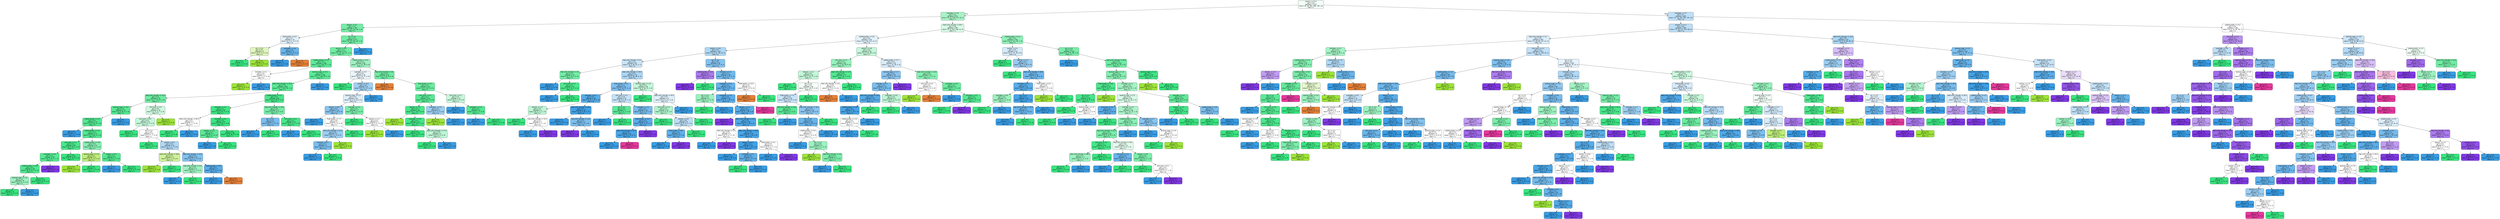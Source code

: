 digraph Tree {
node [shape=box, style="filled, rounded", color="black", fontname="helvetica"] ;
edge [fontname="helvetica"] ;
0 [label="alcohol <= 10.2\ngini = 0.6\nsamples = 1279\nvalue = [8, 40, 552, 506, 159, 14]\nclass = n", fillcolor="#f3fdf8"] ;
1 [label="sulphates <= 0.6\ngini = 0.5\nsamples = 674\nvalue = [6, 21, 418, 212, 15, 2]\nclass = n", fillcolor="#a7f3c7"] ;
0 -> 1 [labeldistance=2.5, labelangle=45, headlabel="True"] ;
2 [label="alcohol <= 9.1\ngini = 0.4\nsamples = 287\nvalue = [3, 15, 214, 54, 1, 0]\nclass = n", fillcolor="#77eda8"] ;
1 -> 2 ;
3 [label="fixed acidity <= 8.2\ngini = 0.7\nsamples = 10\nvalue = [1, 3, 2, 4, 0, 0]\nclass = g", fillcolor="#e3f1fb"] ;
2 -> 3 ;
4 [label="pH <= 3.3\ngini = 0.5\nsamples = 5\nvalue = [0, 3, 2, 0, 0, 0]\nclass = a", fillcolor="#def6bd"] ;
3 -> 4 ;
5 [label="gini = 0.0\nsamples = 2\nvalue = [0, 0, 2, 0, 0, 0]\nclass = n", fillcolor="#39e581"] ;
4 -> 5 ;
6 [label="gini = 0.0\nsamples = 3\nvalue = [0, 3, 0, 0, 0, 0]\nclass = a", fillcolor="#9de539"] ;
4 -> 6 ;
7 [label="sulphates <= 0.6\ngini = 0.3\nsamples = 5\nvalue = [1, 0, 0, 4, 0, 0]\nclass = g", fillcolor="#6ab6ec"] ;
3 -> 7 ;
8 [label="gini = 0.0\nsamples = 4\nvalue = [0, 0, 0, 4, 0, 0]\nclass = g", fillcolor="#399de5"] ;
7 -> 8 ;
9 [label="gini = 0.0\nsamples = 1\nvalue = [1, 0, 0, 0, 0, 0]\nclass = r", fillcolor="#e58139"] ;
7 -> 9 ;
10 [label="pH <= 3.5\ngini = 0.4\nsamples = 277\nvalue = [2, 12, 212, 50, 1, 0]\nclass = n", fillcolor="#72eca5"] ;
2 -> 10 ;
11 [label="alcohol <= 9.8\ngini = 0.4\nsamples = 274\nvalue = [2, 12, 212, 47, 1, 0]\nclass = n", fillcolor="#6feca3"] ;
10 -> 11 ;
12 [label="volatile acidity <= 0.2\ngini = 0.3\nsamples = 186\nvalue = [1, 8, 155, 21, 1, 0]\nclass = n", fillcolor="#5eea99"] ;
11 -> 12 ;
13 [label="chlorides <= 0.1\ngini = 0.5\nsamples = 2\nvalue = [0, 1, 0, 1, 0, 0]\nclass = a", fillcolor="#ffffff"] ;
12 -> 13 ;
14 [label="gini = 0.0\nsamples = 1\nvalue = [0, 1, 0, 0, 0, 0]\nclass = a", fillcolor="#9de539"] ;
13 -> 14 ;
15 [label="gini = 0.0\nsamples = 1\nvalue = [0, 0, 0, 1, 0, 0]\nclass = g", fillcolor="#399de5"] ;
13 -> 15 ;
16 [label="residual sugar <= 9.3\ngini = 0.3\nsamples = 184\nvalue = [1, 7, 155, 20, 1, 0]\nclass = n", fillcolor="#5cea97"] ;
12 -> 16 ;
17 [label="total sulfur dioxide <= 52.0\ngini = 0.3\nsamples = 183\nvalue = [1, 7, 155, 19, 1, 0]\nclass = n", fillcolor="#5be997"] ;
16 -> 17 ;
18 [label="total sulfur dioxide <= 41.5\ngini = 0.4\nsamples = 97\nvalue = [1, 7, 75, 13, 1, 0]\nclass = n", fillcolor="#6deca2"] ;
17 -> 18 ;
19 [label="residual sugar <= 4.8\ngini = 0.2\nsamples = 74\nvalue = [0, 3, 64, 6, 1, 0]\nclass = n", fillcolor="#56e994"] ;
18 -> 19 ;
20 [label="volatile acidity <= 0.3\ngini = 0.2\nsamples = 73\nvalue = [0, 3, 64, 5, 1, 0]\nclass = n", fillcolor="#53e892"] ;
19 -> 20 ;
21 [label="gini = 0.0\nsamples = 1\nvalue = [0, 0, 0, 1, 0, 0]\nclass = g", fillcolor="#399de5"] ;
20 -> 21 ;
22 [label="volatile acidity <= 0.7\ngini = 0.2\nsamples = 72\nvalue = [0, 3, 64, 4, 1, 0]\nclass = n", fillcolor="#50e890"] ;
20 -> 22 ;
23 [label="citric acid <= 0.1\ngini = 0.1\nsamples = 59\nvalue = [0, 0, 55, 3, 1, 0]\nclass = n", fillcolor="#47e78a"] ;
22 -> 23 ;
24 [label="sulphates <= 0.6\ngini = 0.2\nsamples = 29\nvalue = [0, 0, 25, 3, 1, 0]\nclass = n", fillcolor="#57e994"] ;
23 -> 24 ;
25 [label="volatile acidity <= 0.6\ngini = 0.2\nsamples = 28\nvalue = [0, 0, 25, 3, 0, 0]\nclass = n", fillcolor="#51e890"] ;
24 -> 25 ;
26 [label="residual sugar <= 1.8\ngini = 0.4\nsamples = 9\nvalue = [0, 0, 6, 3, 0, 0]\nclass = n", fillcolor="#9cf2c0"] ;
25 -> 26 ;
27 [label="gini = 0.0\nsamples = 6\nvalue = [0, 0, 6, 0, 0, 0]\nclass = n", fillcolor="#39e581"] ;
26 -> 27 ;
28 [label="gini = 0.0\nsamples = 3\nvalue = [0, 0, 0, 3, 0, 0]\nclass = g", fillcolor="#399de5"] ;
26 -> 28 ;
29 [label="gini = 0.0\nsamples = 19\nvalue = [0, 0, 19, 0, 0, 0]\nclass = n", fillcolor="#39e581"] ;
25 -> 29 ;
30 [label="gini = 0.0\nsamples = 1\nvalue = [0, 0, 0, 0, 1, 0]\nclass = e", fillcolor="#8139e5"] ;
24 -> 30 ;
31 [label="gini = 0.0\nsamples = 30\nvalue = [0, 0, 30, 0, 0, 0]\nclass = n", fillcolor="#39e581"] ;
23 -> 31 ;
32 [label="volatile acidity <= 0.8\ngini = 0.5\nsamples = 13\nvalue = [0, 3, 9, 1, 0, 0]\nclass = n", fillcolor="#88efb3"] ;
22 -> 32 ;
33 [label="residual sugar <= 2.9\ngini = 0.4\nsamples = 4\nvalue = [0, 3, 1, 0, 0, 0]\nclass = a", fillcolor="#beee7b"] ;
32 -> 33 ;
34 [label="gini = 0.0\nsamples = 3\nvalue = [0, 3, 0, 0, 0, 0]\nclass = a", fillcolor="#9de539"] ;
33 -> 34 ;
35 [label="gini = 0.0\nsamples = 1\nvalue = [0, 0, 1, 0, 0, 0]\nclass = n", fillcolor="#39e581"] ;
33 -> 35 ;
36 [label="alcohol <= 9.2\ngini = 0.2\nsamples = 9\nvalue = [0, 0, 8, 1, 0, 0]\nclass = n", fillcolor="#52e891"] ;
32 -> 36 ;
37 [label="gini = 0.0\nsamples = 1\nvalue = [0, 0, 0, 1, 0, 0]\nclass = g", fillcolor="#399de5"] ;
36 -> 37 ;
38 [label="gini = 0.0\nsamples = 8\nvalue = [0, 0, 8, 0, 0, 0]\nclass = n", fillcolor="#39e581"] ;
36 -> 38 ;
39 [label="gini = 0.0\nsamples = 1\nvalue = [0, 0, 0, 1, 0, 0]\nclass = g", fillcolor="#399de5"] ;
19 -> 39 ;
40 [label="citric acid <= 0.5\ngini = 0.6\nsamples = 23\nvalue = [1, 4, 11, 7, 0, 0]\nclass = n", fillcolor="#cef8e0"] ;
18 -> 40 ;
41 [label="citric acid <= 0.0\ngini = 0.6\nsamples = 21\nvalue = [1, 2, 11, 7, 0, 0]\nclass = n", fillcolor="#c6f8db"] ;
40 -> 41 ;
42 [label="gini = 0.0\nsamples = 4\nvalue = [0, 0, 4, 0, 0, 0]\nclass = n", fillcolor="#39e581"] ;
41 -> 42 ;
43 [label="pH <= 3.2\ngini = 0.6\nsamples = 17\nvalue = [1, 2, 7, 7, 0, 0]\nclass = n", fillcolor="#ffffff"] ;
41 -> 43 ;
44 [label="gini = 0.0\nsamples = 4\nvalue = [0, 0, 4, 0, 0, 0]\nclass = n", fillcolor="#39e581"] ;
43 -> 44 ;
45 [label="alcohol <= 9.3\ngini = 0.6\nsamples = 13\nvalue = [1, 2, 3, 7, 0, 0]\nclass = g", fillcolor="#b0d8f5"] ;
43 -> 45 ;
46 [label="total sulfur dioxide <= 48.0\ngini = 0.4\nsamples = 3\nvalue = [0, 2, 1, 0, 0, 0]\nclass = a", fillcolor="#cef29c"] ;
45 -> 46 ;
47 [label="gini = 0.0\nsamples = 2\nvalue = [0, 2, 0, 0, 0, 0]\nclass = a", fillcolor="#9de539"] ;
46 -> 47 ;
48 [label="gini = 0.0\nsamples = 1\nvalue = [0, 0, 1, 0, 0, 0]\nclass = n", fillcolor="#39e581"] ;
46 -> 48 ;
49 [label="free sulfur dioxide <= 10.5\ngini = 0.5\nsamples = 10\nvalue = [1, 0, 2, 7, 0, 0]\nclass = g", fillcolor="#83c2ef"] ;
45 -> 49 ;
50 [label="free sulfur dioxide <= 9.5\ngini = 0.4\nsamples = 3\nvalue = [0, 0, 2, 1, 0, 0]\nclass = n", fillcolor="#9cf2c0"] ;
49 -> 50 ;
51 [label="gini = 0.0\nsamples = 1\nvalue = [0, 0, 0, 1, 0, 0]\nclass = g", fillcolor="#399de5"] ;
50 -> 51 ;
52 [label="gini = 0.0\nsamples = 2\nvalue = [0, 0, 2, 0, 0, 0]\nclass = n", fillcolor="#39e581"] ;
50 -> 52 ;
53 [label="volatile acidity <= 0.9\ngini = 0.2\nsamples = 7\nvalue = [1, 0, 0, 6, 0, 0]\nclass = g", fillcolor="#5aade9"] ;
49 -> 53 ;
54 [label="gini = 0.0\nsamples = 6\nvalue = [0, 0, 0, 6, 0, 0]\nclass = g", fillcolor="#399de5"] ;
53 -> 54 ;
55 [label="gini = 0.0\nsamples = 1\nvalue = [1, 0, 0, 0, 0, 0]\nclass = r", fillcolor="#e58139"] ;
53 -> 55 ;
56 [label="gini = 0.0\nsamples = 2\nvalue = [0, 2, 0, 0, 0, 0]\nclass = a", fillcolor="#9de539"] ;
40 -> 56 ;
57 [label="volatile acidity <= 0.7\ngini = 0.1\nsamples = 86\nvalue = [0, 0, 80, 6, 0, 0]\nclass = n", fillcolor="#48e78a"] ;
17 -> 57 ;
58 [label="chlorides <= 0.1\ngini = 0.1\nsamples = 69\nvalue = [0, 0, 67, 2, 0, 0]\nclass = n", fillcolor="#3fe685"] ;
57 -> 58 ;
59 [label="total sulfur dioxide <= 84.5\ngini = 0.5\nsamples = 2\nvalue = [0, 0, 1, 1, 0, 0]\nclass = n", fillcolor="#ffffff"] ;
58 -> 59 ;
60 [label="gini = 0.0\nsamples = 1\nvalue = [0, 0, 1, 0, 0, 0]\nclass = n", fillcolor="#39e581"] ;
59 -> 60 ;
61 [label="gini = 0.0\nsamples = 1\nvalue = [0, 0, 0, 1, 0, 0]\nclass = g", fillcolor="#399de5"] ;
59 -> 61 ;
62 [label="chlorides <= 0.1\ngini = 0.0\nsamples = 67\nvalue = [0, 0, 66, 1, 0, 0]\nclass = n", fillcolor="#3ce583"] ;
58 -> 62 ;
63 [label="density <= 1.0\ngini = 0.2\nsamples = 7\nvalue = [0, 0, 6, 1, 0, 0]\nclass = n", fillcolor="#5ae996"] ;
62 -> 63 ;
64 [label="gini = 0.0\nsamples = 1\nvalue = [0, 0, 0, 1, 0, 0]\nclass = g", fillcolor="#399de5"] ;
63 -> 64 ;
65 [label="gini = 0.0\nsamples = 6\nvalue = [0, 0, 6, 0, 0, 0]\nclass = n", fillcolor="#39e581"] ;
63 -> 65 ;
66 [label="gini = 0.0\nsamples = 60\nvalue = [0, 0, 60, 0, 0, 0]\nclass = n", fillcolor="#39e581"] ;
62 -> 66 ;
67 [label="free sulfur dioxide <= 19.5\ngini = 0.4\nsamples = 17\nvalue = [0, 0, 13, 4, 0, 0]\nclass = n", fillcolor="#76eda8"] ;
57 -> 67 ;
68 [label="pH <= 3.3\ngini = 0.4\nsamples = 4\nvalue = [0, 0, 1, 3, 0, 0]\nclass = g", fillcolor="#7bbeee"] ;
67 -> 68 ;
69 [label="gini = 0.0\nsamples = 3\nvalue = [0, 0, 0, 3, 0, 0]\nclass = g", fillcolor="#399de5"] ;
68 -> 69 ;
70 [label="gini = 0.0\nsamples = 1\nvalue = [0, 0, 1, 0, 0, 0]\nclass = n", fillcolor="#39e581"] ;
68 -> 70 ;
71 [label="citric acid <= 0.1\ngini = 0.1\nsamples = 13\nvalue = [0, 0, 12, 1, 0, 0]\nclass = n", fillcolor="#49e78c"] ;
67 -> 71 ;
72 [label="gini = 0.0\nsamples = 1\nvalue = [0, 0, 0, 1, 0, 0]\nclass = g", fillcolor="#399de5"] ;
71 -> 72 ;
73 [label="gini = 0.0\nsamples = 12\nvalue = [0, 0, 12, 0, 0, 0]\nclass = n", fillcolor="#39e581"] ;
71 -> 73 ;
74 [label="gini = 0.0\nsamples = 1\nvalue = [0, 0, 0, 1, 0, 0]\nclass = g", fillcolor="#399de5"] ;
16 -> 74 ;
75 [label="volatile acidity <= 0.6\ngini = 0.5\nsamples = 88\nvalue = [1, 4, 57, 26, 0, 0]\nclass = n", fillcolor="#9cf2c0"] ;
11 -> 75 ;
76 [label="sulphates <= 0.5\ngini = 0.6\nsamples = 34\nvalue = [0, 2, 15, 17, 0, 0]\nclass = g", fillcolor="#eaf5fc"] ;
75 -> 76 ;
77 [label="gini = 0.0\nsamples = 7\nvalue = [0, 0, 7, 0, 0, 0]\nclass = n", fillcolor="#39e581"] ;
76 -> 77 ;
78 [label="alcohol <= 10.1\ngini = 0.5\nsamples = 27\nvalue = [0, 2, 8, 17, 0, 0]\nclass = g", fillcolor="#a1d1f3"] ;
76 -> 78 ;
79 [label="residual sugar <= 2.2\ngini = 0.6\nsamples = 20\nvalue = [0, 2, 8, 10, 0, 0]\nclass = g", fillcolor="#deeffb"] ;
78 -> 79 ;
80 [label="alcohol <= 9.8\ngini = 0.5\nsamples = 13\nvalue = [0, 1, 3, 9, 0, 0]\nclass = g", fillcolor="#88c4ef"] ;
79 -> 80 ;
81 [label="gini = 0.0\nsamples = 6\nvalue = [0, 0, 0, 6, 0, 0]\nclass = g", fillcolor="#399de5"] ;
80 -> 81 ;
82 [label="fixed acidity <= 7.9\ngini = 0.6\nsamples = 7\nvalue = [0, 1, 3, 3, 0, 0]\nclass = n", fillcolor="#ffffff"] ;
80 -> 82 ;
83 [label="free sulfur dioxide <= 22.5\ngini = 0.6\nsamples = 5\nvalue = [0, 1, 1, 3, 0, 0]\nclass = g", fillcolor="#9ccef2"] ;
82 -> 83 ;
84 [label="chlorides <= 0.1\ngini = 0.4\nsamples = 4\nvalue = [0, 0, 1, 3, 0, 0]\nclass = g", fillcolor="#7bbeee"] ;
83 -> 84 ;
85 [label="gini = 0.0\nsamples = 3\nvalue = [0, 0, 0, 3, 0, 0]\nclass = g", fillcolor="#399de5"] ;
84 -> 85 ;
86 [label="gini = 0.0\nsamples = 1\nvalue = [0, 0, 1, 0, 0, 0]\nclass = n", fillcolor="#39e581"] ;
84 -> 86 ;
87 [label="gini = 0.0\nsamples = 1\nvalue = [0, 1, 0, 0, 0, 0]\nclass = a", fillcolor="#9de539"] ;
83 -> 87 ;
88 [label="gini = 0.0\nsamples = 2\nvalue = [0, 0, 2, 0, 0, 0]\nclass = n", fillcolor="#39e581"] ;
82 -> 88 ;
89 [label="chlorides <= 0.1\ngini = 0.4\nsamples = 7\nvalue = [0, 1, 5, 1, 0, 0]\nclass = n", fillcolor="#7beeab"] ;
79 -> 89 ;
90 [label="gini = 0.0\nsamples = 5\nvalue = [0, 0, 5, 0, 0, 0]\nclass = n", fillcolor="#39e581"] ;
89 -> 90 ;
91 [label="density <= 1.0\ngini = 0.5\nsamples = 2\nvalue = [0, 1, 0, 1, 0, 0]\nclass = a", fillcolor="#ffffff"] ;
89 -> 91 ;
92 [label="gini = 0.0\nsamples = 1\nvalue = [0, 1, 0, 0, 0, 0]\nclass = a", fillcolor="#9de539"] ;
91 -> 92 ;
93 [label="gini = 0.0\nsamples = 1\nvalue = [0, 0, 0, 1, 0, 0]\nclass = g", fillcolor="#399de5"] ;
91 -> 93 ;
94 [label="gini = 0.0\nsamples = 7\nvalue = [0, 0, 0, 7, 0, 0]\nclass = g", fillcolor="#399de5"] ;
78 -> 94 ;
95 [label="free sulfur dioxide <= 3.5\ngini = 0.4\nsamples = 54\nvalue = [1, 2, 42, 9, 0, 0]\nclass = n", fillcolor="#6eeca3"] ;
75 -> 95 ;
96 [label="gini = 0.0\nsamples = 1\nvalue = [1, 0, 0, 0, 0, 0]\nclass = r", fillcolor="#e58139"] ;
95 -> 96 ;
97 [label="fixed acidity <= 8.7\ngini = 0.3\nsamples = 53\nvalue = [0, 2, 42, 9, 0, 0]\nclass = n", fillcolor="#6aeca0"] ;
95 -> 97 ;
98 [label="citric acid <= 0.3\ngini = 0.3\nsamples = 41\nvalue = [0, 2, 35, 4, 0, 0]\nclass = n", fillcolor="#59e995"] ;
97 -> 98 ;
99 [label="density <= 1.0\ngini = 0.1\nsamples = 38\nvalue = [0, 1, 35, 2, 0, 0]\nclass = n", fillcolor="#4ae78c"] ;
98 -> 99 ;
100 [label="gini = 0.0\nsamples = 1\nvalue = [0, 1, 0, 0, 0, 0]\nclass = a", fillcolor="#9de539"] ;
99 -> 100 ;
101 [label="sulphates <= 0.6\ngini = 0.1\nsamples = 37\nvalue = [0, 0, 35, 2, 0, 0]\nclass = n", fillcolor="#44e688"] ;
99 -> 101 ;
102 [label="gini = 0.0\nsamples = 32\nvalue = [0, 0, 32, 0, 0, 0]\nclass = n", fillcolor="#39e581"] ;
101 -> 102 ;
103 [label="total sulfur dioxide <= 72.5\ngini = 0.5\nsamples = 5\nvalue = [0, 0, 3, 2, 0, 0]\nclass = n", fillcolor="#bdf6d5"] ;
101 -> 103 ;
104 [label="gini = 0.0\nsamples = 3\nvalue = [0, 0, 3, 0, 0, 0]\nclass = n", fillcolor="#39e581"] ;
103 -> 104 ;
105 [label="gini = 0.0\nsamples = 2\nvalue = [0, 0, 0, 2, 0, 0]\nclass = g", fillcolor="#399de5"] ;
103 -> 105 ;
106 [label="sulphates <= 0.5\ngini = 0.4\nsamples = 3\nvalue = [0, 1, 0, 2, 0, 0]\nclass = g", fillcolor="#9ccef2"] ;
98 -> 106 ;
107 [label="gini = 0.0\nsamples = 1\nvalue = [0, 1, 0, 0, 0, 0]\nclass = a", fillcolor="#9de539"] ;
106 -> 107 ;
108 [label="gini = 0.0\nsamples = 2\nvalue = [0, 0, 0, 2, 0, 0]\nclass = g", fillcolor="#399de5"] ;
106 -> 108 ;
109 [label="citric acid <= 0.2\ngini = 0.5\nsamples = 12\nvalue = [0, 0, 7, 5, 0, 0]\nclass = n", fillcolor="#c6f8db"] ;
97 -> 109 ;
110 [label="gini = 0.0\nsamples = 4\nvalue = [0, 0, 0, 4, 0, 0]\nclass = g", fillcolor="#399de5"] ;
109 -> 110 ;
111 [label="sulphates <= 0.4\ngini = 0.2\nsamples = 8\nvalue = [0, 0, 7, 1, 0, 0]\nclass = n", fillcolor="#55e993"] ;
109 -> 111 ;
112 [label="gini = 0.0\nsamples = 1\nvalue = [0, 0, 0, 1, 0, 0]\nclass = g", fillcolor="#399de5"] ;
111 -> 112 ;
113 [label="gini = 0.0\nsamples = 7\nvalue = [0, 0, 7, 0, 0, 0]\nclass = n", fillcolor="#39e581"] ;
111 -> 113 ;
114 [label="gini = 0.0\nsamples = 3\nvalue = [0, 0, 0, 3, 0, 0]\nclass = g", fillcolor="#399de5"] ;
10 -> 114 ;
115 [label="total sulfur dioxide <= 50.5\ngini = 0.6\nsamples = 387\nvalue = [3, 6, 204, 158, 14, 2]\nclass = n", fillcolor="#d7fae6"] ;
1 -> 115 ;
116 [label="volatile acidity <= 0.6\ngini = 0.6\nsamples = 225\nvalue = [3, 2, 93, 112, 13, 2]\nclass = g", fillcolor="#e2f1fb"] ;
115 -> 116 ;
117 [label="alcohol <= 9.8\ngini = 0.5\nsamples = 132\nvalue = [1, 0, 41, 78, 10, 2]\nclass = g", fillcolor="#aed7f4"] ;
116 -> 117 ;
118 [label="free sulfur dioxide <= 5.5\ngini = 0.5\nsamples = 92\nvalue = [0, 0, 36, 51, 4, 1]\nclass = g", fillcolor="#cae5f8"] ;
117 -> 118 ;
119 [label="free sulfur dioxide <= 2.5\ngini = 0.4\nsamples = 13\nvalue = [0, 0, 10, 3, 0, 0]\nclass = n", fillcolor="#74eda7"] ;
118 -> 119 ;
120 [label="gini = 0.0\nsamples = 2\nvalue = [0, 0, 0, 2, 0, 0]\nclass = g", fillcolor="#399de5"] ;
119 -> 120 ;
121 [label="citric acid <= 0.1\ngini = 0.2\nsamples = 11\nvalue = [0, 0, 10, 1, 0, 0]\nclass = n", fillcolor="#4de88e"] ;
119 -> 121 ;
122 [label="gini = 0.0\nsamples = 1\nvalue = [0, 0, 0, 1, 0, 0]\nclass = g", fillcolor="#399de5"] ;
121 -> 122 ;
123 [label="gini = 0.0\nsamples = 10\nvalue = [0, 0, 10, 0, 0, 0]\nclass = n", fillcolor="#39e581"] ;
121 -> 123 ;
124 [label="total sulfur dioxide <= 35.5\ngini = 0.5\nsamples = 79\nvalue = [0, 0, 26, 48, 4, 1]\nclass = g", fillcolor="#add6f4"] ;
118 -> 124 ;
125 [label="fixed acidity <= 9.1\ngini = 0.4\nsamples = 51\nvalue = [0, 0, 10, 37, 3, 1]\nclass = g", fillcolor="#7dbeee"] ;
124 -> 125 ;
126 [label="chlorides <= 0.1\ngini = 0.2\nsamples = 29\nvalue = [0, 0, 2, 25, 2, 0]\nclass = g", fillcolor="#56ace9"] ;
125 -> 126 ;
127 [label="density <= 1.0\ngini = 0.6\nsamples = 4\nvalue = [0, 0, 2, 1, 1, 0]\nclass = n", fillcolor="#bdf6d5"] ;
126 -> 127 ;
128 [label="gini = 0.0\nsamples = 2\nvalue = [0, 0, 2, 0, 0, 0]\nclass = n", fillcolor="#39e581"] ;
127 -> 128 ;
129 [label="free sulfur dioxide <= 12.0\ngini = 0.5\nsamples = 2\nvalue = [0, 0, 0, 1, 1, 0]\nclass = g", fillcolor="#ffffff"] ;
127 -> 129 ;
130 [label="gini = 0.0\nsamples = 1\nvalue = [0, 0, 0, 1, 0, 0]\nclass = g", fillcolor="#399de5"] ;
129 -> 130 ;
131 [label="gini = 0.0\nsamples = 1\nvalue = [0, 0, 0, 0, 1, 0]\nclass = e", fillcolor="#8139e5"] ;
129 -> 131 ;
132 [label="total sulfur dioxide <= 33.5\ngini = 0.1\nsamples = 25\nvalue = [0, 0, 0, 24, 1, 0]\nclass = g", fillcolor="#41a1e6"] ;
126 -> 132 ;
133 [label="gini = 0.0\nsamples = 21\nvalue = [0, 0, 0, 21, 0, 0]\nclass = g", fillcolor="#399de5"] ;
132 -> 133 ;
134 [label="free sulfur dioxide <= 12.5\ngini = 0.4\nsamples = 4\nvalue = [0, 0, 0, 3, 1, 0]\nclass = g", fillcolor="#7bbeee"] ;
132 -> 134 ;
135 [label="gini = 0.0\nsamples = 1\nvalue = [0, 0, 0, 0, 1, 0]\nclass = e", fillcolor="#8139e5"] ;
134 -> 135 ;
136 [label="gini = 0.0\nsamples = 3\nvalue = [0, 0, 0, 3, 0, 0]\nclass = g", fillcolor="#399de5"] ;
134 -> 136 ;
137 [label="citric acid <= 0.4\ngini = 0.6\nsamples = 22\nvalue = [0, 0, 8, 12, 1, 1]\nclass = g", fillcolor="#c6e3f8"] ;
125 -> 137 ;
138 [label="pH <= 3.1\ngini = 0.2\nsamples = 7\nvalue = [0, 0, 6, 1, 0, 0]\nclass = n", fillcolor="#5ae996"] ;
137 -> 138 ;
139 [label="gini = 0.0\nsamples = 1\nvalue = [0, 0, 0, 1, 0, 0]\nclass = g", fillcolor="#399de5"] ;
138 -> 139 ;
140 [label="gini = 0.0\nsamples = 6\nvalue = [0, 0, 6, 0, 0, 0]\nclass = n", fillcolor="#39e581"] ;
138 -> 140 ;
141 [label="sulphates <= 1.0\ngini = 0.4\nsamples = 15\nvalue = [0, 0, 2, 11, 1, 1]\nclass = g", fillcolor="#76bbed"] ;
137 -> 141 ;
142 [label="fixed acidity <= 14.7\ngini = 0.3\nsamples = 13\nvalue = [0, 0, 0, 11, 1, 1]\nclass = g", fillcolor="#5aade9"] ;
141 -> 142 ;
143 [label="total sulfur dioxide <= 27.0\ngini = 0.2\nsamples = 12\nvalue = [0, 0, 0, 11, 0, 1]\nclass = g", fillcolor="#4ba6e7"] ;
142 -> 143 ;
144 [label="gini = 0.0\nsamples = 11\nvalue = [0, 0, 0, 11, 0, 0]\nclass = g", fillcolor="#399de5"] ;
143 -> 144 ;
145 [label="gini = 0.0\nsamples = 1\nvalue = [0, 0, 0, 0, 0, 1]\nclass = (", fillcolor="#e5399d"] ;
143 -> 145 ;
146 [label="gini = 0.0\nsamples = 1\nvalue = [0, 0, 0, 0, 1, 0]\nclass = e", fillcolor="#8139e5"] ;
142 -> 146 ;
147 [label="gini = 0.0\nsamples = 2\nvalue = [0, 0, 2, 0, 0, 0]\nclass = n", fillcolor="#39e581"] ;
141 -> 147 ;
148 [label="residual sugar <= 1.8\ngini = 0.5\nsamples = 28\nvalue = [0, 0, 16, 11, 1, 0]\nclass = n", fillcolor="#c5f7da"] ;
124 -> 148 ;
149 [label="gini = 0.0\nsamples = 7\nvalue = [0, 0, 7, 0, 0, 0]\nclass = n", fillcolor="#39e581"] ;
148 -> 149 ;
150 [label="total sulfur dioxide <= 45.5\ngini = 0.5\nsamples = 21\nvalue = [0, 0, 9, 11, 1, 0]\nclass = g", fillcolor="#deeffb"] ;
148 -> 150 ;
151 [label="citric acid <= 0.4\ngini = 0.5\nsamples = 15\nvalue = [0, 0, 9, 5, 1, 0]\nclass = n", fillcolor="#b0f5cd"] ;
150 -> 151 ;
152 [label="alcohol <= 9.8\ngini = 0.6\nsamples = 9\nvalue = [0, 0, 3, 5, 1, 0]\nclass = g", fillcolor="#bddef6"] ;
151 -> 152 ;
153 [label="fixed acidity <= 8.8\ngini = 0.3\nsamples = 6\nvalue = [0, 0, 0, 5, 1, 0]\nclass = g", fillcolor="#61b1ea"] ;
152 -> 153 ;
154 [label="gini = 0.0\nsamples = 5\nvalue = [0, 0, 0, 5, 0, 0]\nclass = g", fillcolor="#399de5"] ;
153 -> 154 ;
155 [label="gini = 0.0\nsamples = 1\nvalue = [0, 0, 0, 0, 1, 0]\nclass = e", fillcolor="#8139e5"] ;
153 -> 155 ;
156 [label="gini = 0.0\nsamples = 3\nvalue = [0, 0, 3, 0, 0, 0]\nclass = n", fillcolor="#39e581"] ;
152 -> 156 ;
157 [label="gini = 0.0\nsamples = 6\nvalue = [0, 0, 6, 0, 0, 0]\nclass = n", fillcolor="#39e581"] ;
151 -> 157 ;
158 [label="gini = 0.0\nsamples = 6\nvalue = [0, 0, 0, 6, 0, 0]\nclass = g", fillcolor="#399de5"] ;
150 -> 158 ;
159 [label="pH <= 3.0\ngini = 0.5\nsamples = 40\nvalue = [1, 0, 5, 27, 6, 1]\nclass = g", fillcolor="#85c2ef"] ;
117 -> 159 ;
160 [label="volatile acidity <= 0.4\ngini = 0.4\nsamples = 4\nvalue = [0, 0, 1, 0, 3, 0]\nclass = e", fillcolor="#ab7bee"] ;
159 -> 160 ;
161 [label="gini = 0.0\nsamples = 3\nvalue = [0, 0, 0, 0, 3, 0]\nclass = e", fillcolor="#8139e5"] ;
160 -> 161 ;
162 [label="gini = 0.0\nsamples = 1\nvalue = [0, 0, 1, 0, 0, 0]\nclass = n", fillcolor="#39e581"] ;
160 -> 162 ;
163 [label="chlorides <= 0.1\ngini = 0.4\nsamples = 36\nvalue = [1, 0, 4, 27, 3, 1]\nclass = g", fillcolor="#71b9ec"] ;
159 -> 163 ;
164 [label="sulphates <= 0.6\ngini = 0.4\nsamples = 34\nvalue = [0, 0, 3, 27, 3, 1]\nclass = g", fillcolor="#66b3eb"] ;
163 -> 164 ;
165 [label="pH <= 3.4\ngini = 0.4\nsamples = 3\nvalue = [0, 0, 2, 1, 0, 0]\nclass = n", fillcolor="#9cf2c0"] ;
164 -> 165 ;
166 [label="gini = 0.0\nsamples = 2\nvalue = [0, 0, 2, 0, 0, 0]\nclass = n", fillcolor="#39e581"] ;
165 -> 166 ;
167 [label="gini = 0.0\nsamples = 1\nvalue = [0, 0, 0, 1, 0, 0]\nclass = g", fillcolor="#399de5"] ;
165 -> 167 ;
168 [label="sulphates <= 1.0\ngini = 0.3\nsamples = 31\nvalue = [0, 0, 1, 26, 3, 1]\nclass = g", fillcolor="#5caeea"] ;
164 -> 168 ;
169 [label="density <= 1.0\ngini = 0.2\nsamples = 30\nvalue = [0, 0, 1, 26, 3, 0]\nclass = g", fillcolor="#56ace9"] ;
168 -> 169 ;
170 [label="gini = 0.0\nsamples = 1\nvalue = [0, 0, 0, 0, 1, 0]\nclass = e", fillcolor="#8139e5"] ;
169 -> 170 ;
171 [label="total sulfur dioxide <= 11.5\ngini = 0.2\nsamples = 29\nvalue = [0, 0, 1, 26, 2, 0]\nclass = g", fillcolor="#4fa8e8"] ;
169 -> 171 ;
172 [label="free sulfur dioxide <= 4.5\ngini = 0.5\nsamples = 2\nvalue = [0, 0, 0, 1, 1, 0]\nclass = g", fillcolor="#ffffff"] ;
171 -> 172 ;
173 [label="gini = 0.0\nsamples = 1\nvalue = [0, 0, 0, 1, 0, 0]\nclass = g", fillcolor="#399de5"] ;
172 -> 173 ;
174 [label="gini = 0.0\nsamples = 1\nvalue = [0, 0, 0, 0, 1, 0]\nclass = e", fillcolor="#8139e5"] ;
172 -> 174 ;
175 [label="total sulfur dioxide <= 48.0\ngini = 0.1\nsamples = 27\nvalue = [0, 0, 1, 25, 1, 0]\nclass = g", fillcolor="#48a5e7"] ;
171 -> 175 ;
176 [label="alcohol <= 10.2\ngini = 0.1\nsamples = 25\nvalue = [0, 0, 1, 24, 0, 0]\nclass = g", fillcolor="#41a1e6"] ;
175 -> 176 ;
177 [label="gini = 0.0\nsamples = 19\nvalue = [0, 0, 0, 19, 0, 0]\nclass = g", fillcolor="#399de5"] ;
176 -> 177 ;
178 [label="sulphates <= 0.7\ngini = 0.3\nsamples = 6\nvalue = [0, 0, 1, 5, 0, 0]\nclass = g", fillcolor="#61b1ea"] ;
176 -> 178 ;
179 [label="gini = 0.0\nsamples = 1\nvalue = [0, 0, 1, 0, 0, 0]\nclass = n", fillcolor="#39e581"] ;
178 -> 179 ;
180 [label="gini = 0.0\nsamples = 5\nvalue = [0, 0, 0, 5, 0, 0]\nclass = g", fillcolor="#399de5"] ;
178 -> 180 ;
181 [label="fixed acidity <= 9.1\ngini = 0.5\nsamples = 2\nvalue = [0, 0, 0, 1, 1, 0]\nclass = g", fillcolor="#ffffff"] ;
175 -> 181 ;
182 [label="gini = 0.0\nsamples = 1\nvalue = [0, 0, 0, 1, 0, 0]\nclass = g", fillcolor="#399de5"] ;
181 -> 182 ;
183 [label="gini = 0.0\nsamples = 1\nvalue = [0, 0, 0, 0, 1, 0]\nclass = e", fillcolor="#8139e5"] ;
181 -> 183 ;
184 [label="gini = 0.0\nsamples = 1\nvalue = [0, 0, 0, 0, 0, 1]\nclass = (", fillcolor="#e5399d"] ;
168 -> 184 ;
185 [label="fixed acidity <= 10.9\ngini = 0.5\nsamples = 2\nvalue = [1, 0, 1, 0, 0, 0]\nclass = r", fillcolor="#ffffff"] ;
163 -> 185 ;
186 [label="gini = 0.0\nsamples = 1\nvalue = [1, 0, 0, 0, 0, 0]\nclass = r", fillcolor="#e58139"] ;
185 -> 186 ;
187 [label="gini = 0.0\nsamples = 1\nvalue = [0, 0, 1, 0, 0, 0]\nclass = n", fillcolor="#39e581"] ;
185 -> 187 ;
188 [label="alcohol <= 9.8\ngini = 0.6\nsamples = 93\nvalue = [2, 2, 52, 34, 3, 0]\nclass = n", fillcolor="#c3f7d9"] ;
116 -> 188 ;
189 [label="citric acid <= 0.1\ngini = 0.5\nsamples = 60\nvalue = [1, 1, 40, 18, 0, 0]\nclass = n", fillcolor="#97f1bd"] ;
188 -> 189 ;
190 [label="density <= 1.0\ngini = 0.5\nsamples = 43\nvalue = [0, 1, 25, 17, 0, 0]\nclass = n", fillcolor="#c2f7d8"] ;
189 -> 190 ;
191 [label="gini = 0.0\nsamples = 7\nvalue = [0, 0, 7, 0, 0, 0]\nclass = n", fillcolor="#39e581"] ;
190 -> 191 ;
192 [label="pH <= 3.5\ngini = 0.5\nsamples = 36\nvalue = [0, 1, 18, 17, 0, 0]\nclass = n", fillcolor="#f5fef8"] ;
190 -> 192 ;
193 [label="fixed acidity <= 7.0\ngini = 0.5\nsamples = 30\nvalue = [0, 1, 12, 17, 0, 0]\nclass = g", fillcolor="#c8e4f8"] ;
192 -> 193 ;
194 [label="free sulfur dioxide <= 23.0\ngini = 0.2\nsamples = 7\nvalue = [0, 0, 6, 1, 0, 0]\nclass = n", fillcolor="#5ae996"] ;
193 -> 194 ;
195 [label="gini = 0.0\nsamples = 6\nvalue = [0, 0, 6, 0, 0, 0]\nclass = n", fillcolor="#39e581"] ;
194 -> 195 ;
196 [label="gini = 0.0\nsamples = 1\nvalue = [0, 0, 0, 1, 0, 0]\nclass = g", fillcolor="#399de5"] ;
194 -> 196 ;
197 [label="free sulfur dioxide <= 16.5\ngini = 0.4\nsamples = 23\nvalue = [0, 1, 6, 16, 0, 0]\nclass = g", fillcolor="#8bc5f0"] ;
193 -> 197 ;
198 [label="pH <= 3.3\ngini = 0.3\nsamples = 20\nvalue = [0, 1, 3, 16, 0, 0]\nclass = g", fillcolor="#68b4eb"] ;
197 -> 198 ;
199 [label="volatile acidity <= 0.6\ngini = 0.6\nsamples = 7\nvalue = [0, 1, 3, 3, 0, 0]\nclass = n", fillcolor="#ffffff"] ;
198 -> 199 ;
200 [label="gini = 0.0\nsamples = 2\nvalue = [0, 0, 0, 2, 0, 0]\nclass = g", fillcolor="#399de5"] ;
199 -> 200 ;
201 [label="pH <= 3.2\ngini = 0.6\nsamples = 5\nvalue = [0, 1, 3, 1, 0, 0]\nclass = n", fillcolor="#9cf2c0"] ;
199 -> 201 ;
202 [label="gini = 0.0\nsamples = 1\nvalue = [0, 1, 0, 0, 0, 0]\nclass = a", fillcolor="#9de539"] ;
201 -> 202 ;
203 [label="free sulfur dioxide <= 3.5\ngini = 0.4\nsamples = 4\nvalue = [0, 0, 3, 1, 0, 0]\nclass = n", fillcolor="#7beeab"] ;
201 -> 203 ;
204 [label="gini = 0.0\nsamples = 1\nvalue = [0, 0, 0, 1, 0, 0]\nclass = g", fillcolor="#399de5"] ;
203 -> 204 ;
205 [label="gini = 0.0\nsamples = 3\nvalue = [0, 0, 3, 0, 0, 0]\nclass = n", fillcolor="#39e581"] ;
203 -> 205 ;
206 [label="gini = 0.0\nsamples = 13\nvalue = [0, 0, 0, 13, 0, 0]\nclass = g", fillcolor="#399de5"] ;
198 -> 206 ;
207 [label="gini = 0.0\nsamples = 3\nvalue = [0, 0, 3, 0, 0, 0]\nclass = n", fillcolor="#39e581"] ;
197 -> 207 ;
208 [label="gini = 0.0\nsamples = 6\nvalue = [0, 0, 6, 0, 0, 0]\nclass = n", fillcolor="#39e581"] ;
192 -> 208 ;
209 [label="total sulfur dioxide <= 17.0\ngini = 0.2\nsamples = 17\nvalue = [1, 0, 15, 1, 0, 0]\nclass = n", fillcolor="#52e891"] ;
189 -> 209 ;
210 [label="free sulfur dioxide <= 5.5\ngini = 0.5\nsamples = 2\nvalue = [1, 0, 0, 1, 0, 0]\nclass = r", fillcolor="#ffffff"] ;
209 -> 210 ;
211 [label="gini = 0.0\nsamples = 1\nvalue = [1, 0, 0, 0, 0, 0]\nclass = r", fillcolor="#e58139"] ;
210 -> 211 ;
212 [label="gini = 0.0\nsamples = 1\nvalue = [0, 0, 0, 1, 0, 0]\nclass = g", fillcolor="#399de5"] ;
210 -> 212 ;
213 [label="gini = 0.0\nsamples = 15\nvalue = [0, 0, 15, 0, 0, 0]\nclass = n", fillcolor="#39e581"] ;
209 -> 213 ;
214 [label="volatile acidity <= 0.7\ngini = 0.6\nsamples = 33\nvalue = [1, 1, 12, 16, 3, 0]\nclass = g", fillcolor="#d9ecfa"] ;
188 -> 214 ;
215 [label="residual sugar <= 4.7\ngini = 0.5\nsamples = 22\nvalue = [0, 0, 5, 15, 2, 0]\nclass = g", fillcolor="#8bc5f0"] ;
214 -> 215 ;
216 [label="chlorides <= 0.1\ngini = 0.4\nsamples = 20\nvalue = [0, 0, 5, 15, 0, 0]\nclass = g", fillcolor="#7bbeee"] ;
215 -> 216 ;
217 [label="free sulfur dioxide <= 26.0\ngini = 0.2\nsamples = 15\nvalue = [0, 0, 2, 13, 0, 0]\nclass = g", fillcolor="#57ace9"] ;
216 -> 217 ;
218 [label="volatile acidity <= 0.6\ngini = 0.1\nsamples = 14\nvalue = [0, 0, 1, 13, 0, 0]\nclass = g", fillcolor="#48a5e7"] ;
217 -> 218 ;
219 [label="volatile acidity <= 0.6\ngini = 0.5\nsamples = 2\nvalue = [0, 0, 1, 1, 0, 0]\nclass = n", fillcolor="#ffffff"] ;
218 -> 219 ;
220 [label="gini = 0.0\nsamples = 1\nvalue = [0, 0, 0, 1, 0, 0]\nclass = g", fillcolor="#399de5"] ;
219 -> 220 ;
221 [label="gini = 0.0\nsamples = 1\nvalue = [0, 0, 1, 0, 0, 0]\nclass = n", fillcolor="#39e581"] ;
219 -> 221 ;
222 [label="gini = 0.0\nsamples = 12\nvalue = [0, 0, 0, 12, 0, 0]\nclass = g", fillcolor="#399de5"] ;
218 -> 222 ;
223 [label="gini = 0.0\nsamples = 1\nvalue = [0, 0, 1, 0, 0, 0]\nclass = n", fillcolor="#39e581"] ;
217 -> 223 ;
224 [label="sulphates <= 0.8\ngini = 0.5\nsamples = 5\nvalue = [0, 0, 3, 2, 0, 0]\nclass = n", fillcolor="#bdf6d5"] ;
216 -> 224 ;
225 [label="gini = 0.0\nsamples = 3\nvalue = [0, 0, 3, 0, 0, 0]\nclass = n", fillcolor="#39e581"] ;
224 -> 225 ;
226 [label="gini = 0.0\nsamples = 2\nvalue = [0, 0, 0, 2, 0, 0]\nclass = g", fillcolor="#399de5"] ;
224 -> 226 ;
227 [label="gini = 0.0\nsamples = 2\nvalue = [0, 0, 0, 0, 2, 0]\nclass = e", fillcolor="#8139e5"] ;
215 -> 227 ;
228 [label="total sulfur dioxide <= 16.5\ngini = 0.6\nsamples = 11\nvalue = [1, 1, 7, 1, 1, 0]\nclass = n", fillcolor="#88efb3"] ;
214 -> 228 ;
229 [label="citric acid <= 0.0\ngini = 0.5\nsamples = 2\nvalue = [1, 1, 0, 0, 0, 0]\nclass = r", fillcolor="#ffffff"] ;
228 -> 229 ;
230 [label="gini = 0.0\nsamples = 1\nvalue = [0, 1, 0, 0, 0, 0]\nclass = a", fillcolor="#9de539"] ;
229 -> 230 ;
231 [label="gini = 0.0\nsamples = 1\nvalue = [1, 0, 0, 0, 0, 0]\nclass = r", fillcolor="#e58139"] ;
229 -> 231 ;
232 [label="sulphates <= 0.6\ngini = 0.4\nsamples = 9\nvalue = [0, 0, 7, 1, 1, 0]\nclass = n", fillcolor="#6aeca0"] ;
228 -> 232 ;
233 [label="gini = 0.0\nsamples = 1\nvalue = [0, 0, 0, 1, 0, 0]\nclass = g", fillcolor="#399de5"] ;
232 -> 233 ;
234 [label="chlorides <= 0.1\ngini = 0.2\nsamples = 8\nvalue = [0, 0, 7, 0, 1, 0]\nclass = n", fillcolor="#55e993"] ;
232 -> 234 ;
235 [label="gini = 0.0\nsamples = 7\nvalue = [0, 0, 7, 0, 0, 0]\nclass = n", fillcolor="#39e581"] ;
234 -> 235 ;
236 [label="gini = 0.0\nsamples = 1\nvalue = [0, 0, 0, 0, 1, 0]\nclass = e", fillcolor="#8139e5"] ;
234 -> 236 ;
237 [label="volatile acidity <= 0.4\ngini = 0.4\nsamples = 162\nvalue = [0, 4, 111, 46, 1, 0]\nclass = n", fillcolor="#90f0b8"] ;
115 -> 237 ;
238 [label="alcohol <= 9.4\ngini = 0.5\nsamples = 33\nvalue = [0, 1, 14, 18, 0, 0]\nclass = g", fillcolor="#d5eafa"] ;
237 -> 238 ;
239 [label="gini = 0.0\nsamples = 6\nvalue = [0, 0, 6, 0, 0, 0]\nclass = n", fillcolor="#39e581"] ;
238 -> 239 ;
240 [label="density <= 1.0\ngini = 0.5\nsamples = 27\nvalue = [0, 1, 8, 18, 0, 0]\nclass = g", fillcolor="#97cbf1"] ;
238 -> 240 ;
241 [label="gini = 0.0\nsamples = 4\nvalue = [0, 0, 4, 0, 0, 0]\nclass = n", fillcolor="#39e581"] ;
240 -> 241 ;
242 [label="total sulfur dioxide <= 83.0\ngini = 0.4\nsamples = 23\nvalue = [0, 1, 4, 18, 0, 0]\nclass = g", fillcolor="#6db7ec"] ;
240 -> 242 ;
243 [label="chlorides <= 0.1\ngini = 0.2\nsamples = 21\nvalue = [0, 0, 3, 18, 0, 0]\nclass = g", fillcolor="#5aade9"] ;
242 -> 243 ;
244 [label="sulphates <= 0.8\ngini = 0.4\nsamples = 3\nvalue = [0, 0, 2, 1, 0, 0]\nclass = n", fillcolor="#9cf2c0"] ;
243 -> 244 ;
245 [label="gini = 0.0\nsamples = 2\nvalue = [0, 0, 2, 0, 0, 0]\nclass = n", fillcolor="#39e581"] ;
244 -> 245 ;
246 [label="gini = 0.0\nsamples = 1\nvalue = [0, 0, 0, 1, 0, 0]\nclass = g", fillcolor="#399de5"] ;
244 -> 246 ;
247 [label="pH <= 3.2\ngini = 0.1\nsamples = 18\nvalue = [0, 0, 1, 17, 0, 0]\nclass = g", fillcolor="#45a3e7"] ;
243 -> 247 ;
248 [label="free sulfur dioxide <= 25.0\ngini = 0.3\nsamples = 5\nvalue = [0, 0, 1, 4, 0, 0]\nclass = g", fillcolor="#6ab6ec"] ;
247 -> 248 ;
249 [label="gini = 0.0\nsamples = 4\nvalue = [0, 0, 0, 4, 0, 0]\nclass = g", fillcolor="#399de5"] ;
248 -> 249 ;
250 [label="gini = 0.0\nsamples = 1\nvalue = [0, 0, 1, 0, 0, 0]\nclass = n", fillcolor="#39e581"] ;
248 -> 250 ;
251 [label="gini = 0.0\nsamples = 13\nvalue = [0, 0, 0, 13, 0, 0]\nclass = g", fillcolor="#399de5"] ;
247 -> 251 ;
252 [label="fixed acidity <= 8.4\ngini = 0.5\nsamples = 2\nvalue = [0, 1, 1, 0, 0, 0]\nclass = a", fillcolor="#ffffff"] ;
242 -> 252 ;
253 [label="gini = 0.0\nsamples = 1\nvalue = [0, 1, 0, 0, 0, 0]\nclass = a", fillcolor="#9de539"] ;
252 -> 253 ;
254 [label="gini = 0.0\nsamples = 1\nvalue = [0, 0, 1, 0, 0, 0]\nclass = n", fillcolor="#39e581"] ;
252 -> 254 ;
255 [label="pH <= 2.9\ngini = 0.4\nsamples = 129\nvalue = [0, 3, 97, 28, 1, 0]\nclass = n", fillcolor="#78eda9"] ;
237 -> 255 ;
256 [label="gini = 0.0\nsamples = 4\nvalue = [0, 0, 0, 4, 0, 0]\nclass = g", fillcolor="#399de5"] ;
255 -> 256 ;
257 [label="total sulfur dioxide <= 98.5\ngini = 0.4\nsamples = 125\nvalue = [0, 3, 97, 24, 1, 0]\nclass = n", fillcolor="#70eca4"] ;
255 -> 257 ;
258 [label="residual sugar <= 1.9\ngini = 0.4\nsamples = 96\nvalue = [0, 2, 69, 24, 1, 0]\nclass = n", fillcolor="#83efb0"] ;
257 -> 258 ;
259 [label="fixed acidity <= 10.8\ngini = 0.2\nsamples = 29\nvalue = [0, 1, 26, 2, 0, 0]\nclass = n", fillcolor="#4fe88f"] ;
258 -> 259 ;
260 [label="pH <= 3.4\ngini = 0.1\nsamples = 28\nvalue = [0, 0, 26, 2, 0, 0]\nclass = n", fillcolor="#48e78b"] ;
259 -> 260 ;
261 [label="gini = 0.0\nsamples = 24\nvalue = [0, 0, 24, 0, 0, 0]\nclass = n", fillcolor="#39e581"] ;
260 -> 261 ;
262 [label="residual sugar <= 1.8\ngini = 0.5\nsamples = 4\nvalue = [0, 0, 2, 2, 0, 0]\nclass = n", fillcolor="#ffffff"] ;
260 -> 262 ;
263 [label="gini = 0.0\nsamples = 2\nvalue = [0, 0, 2, 0, 0, 0]\nclass = n", fillcolor="#39e581"] ;
262 -> 263 ;
264 [label="gini = 0.0\nsamples = 2\nvalue = [0, 0, 0, 2, 0, 0]\nclass = g", fillcolor="#399de5"] ;
262 -> 264 ;
265 [label="gini = 0.0\nsamples = 1\nvalue = [0, 1, 0, 0, 0, 0]\nclass = a", fillcolor="#9de539"] ;
259 -> 265 ;
266 [label="chlorides <= 0.1\ngini = 0.5\nsamples = 67\nvalue = [0, 1, 43, 22, 1, 0]\nclass = n", fillcolor="#a3f3c4"] ;
258 -> 266 ;
267 [label="residual sugar <= 2.0\ngini = 0.5\nsamples = 43\nvalue = [0, 1, 23, 18, 1, 0]\nclass = n", fillcolor="#d7fae6"] ;
266 -> 267 ;
268 [label="citric acid <= 0.3\ngini = 0.2\nsamples = 7\nvalue = [0, 0, 1, 6, 0, 0]\nclass = g", fillcolor="#5aade9"] ;
267 -> 268 ;
269 [label="gini = 0.0\nsamples = 6\nvalue = [0, 0, 0, 6, 0, 0]\nclass = g", fillcolor="#399de5"] ;
268 -> 269 ;
270 [label="gini = 0.0\nsamples = 1\nvalue = [0, 0, 1, 0, 0, 0]\nclass = n", fillcolor="#39e581"] ;
268 -> 270 ;
271 [label="chlorides <= 0.1\ngini = 0.5\nsamples = 36\nvalue = [0, 1, 22, 12, 1, 0]\nclass = n", fillcolor="#acf4ca"] ;
267 -> 271 ;
272 [label="volatile acidity <= 0.8\ngini = 0.4\nsamples = 30\nvalue = [0, 0, 21, 8, 1, 0]\nclass = n", fillcolor="#8af0b5"] ;
271 -> 272 ;
273 [label="free sulfur dioxide <= 22.5\ngini = 0.4\nsamples = 28\nvalue = [0, 0, 21, 6, 1, 0]\nclass = n", fillcolor="#78eda9"] ;
272 -> 273 ;
274 [label="citric acid <= 0.0\ngini = 0.1\nsamples = 16\nvalue = [0, 0, 15, 1, 0, 0]\nclass = n", fillcolor="#46e789"] ;
273 -> 274 ;
275 [label="total sulfur dioxide <= 86.0\ngini = 0.4\nsamples = 3\nvalue = [0, 0, 2, 1, 0, 0]\nclass = n", fillcolor="#9cf2c0"] ;
274 -> 275 ;
276 [label="gini = 0.0\nsamples = 2\nvalue = [0, 0, 2, 0, 0, 0]\nclass = n", fillcolor="#39e581"] ;
275 -> 276 ;
277 [label="gini = 0.0\nsamples = 1\nvalue = [0, 0, 0, 1, 0, 0]\nclass = g", fillcolor="#399de5"] ;
275 -> 277 ;
278 [label="gini = 0.0\nsamples = 13\nvalue = [0, 0, 13, 0, 0, 0]\nclass = n", fillcolor="#39e581"] ;
274 -> 278 ;
279 [label="free sulfur dioxide <= 26.5\ngini = 0.6\nsamples = 12\nvalue = [0, 0, 6, 5, 1, 0]\nclass = n", fillcolor="#e3fbed"] ;
273 -> 279 ;
280 [label="citric acid <= 0.3\ngini = 0.3\nsamples = 5\nvalue = [0, 0, 1, 4, 0, 0]\nclass = g", fillcolor="#6ab6ec"] ;
279 -> 280 ;
281 [label="gini = 0.0\nsamples = 4\nvalue = [0, 0, 0, 4, 0, 0]\nclass = g", fillcolor="#399de5"] ;
280 -> 281 ;
282 [label="gini = 0.0\nsamples = 1\nvalue = [0, 0, 1, 0, 0, 0]\nclass = n", fillcolor="#39e581"] ;
280 -> 282 ;
283 [label="alcohol <= 9.9\ngini = 0.4\nsamples = 7\nvalue = [0, 0, 5, 1, 1, 0]\nclass = n", fillcolor="#7beeab"] ;
279 -> 283 ;
284 [label="gini = 0.0\nsamples = 5\nvalue = [0, 0, 5, 0, 0, 0]\nclass = n", fillcolor="#39e581"] ;
283 -> 284 ;
285 [label="citric acid <= 0.2\ngini = 0.5\nsamples = 2\nvalue = [0, 0, 0, 1, 1, 0]\nclass = g", fillcolor="#ffffff"] ;
283 -> 285 ;
286 [label="gini = 0.0\nsamples = 1\nvalue = [0, 0, 0, 1, 0, 0]\nclass = g", fillcolor="#399de5"] ;
285 -> 286 ;
287 [label="gini = 0.0\nsamples = 1\nvalue = [0, 0, 0, 0, 1, 0]\nclass = e", fillcolor="#8139e5"] ;
285 -> 287 ;
288 [label="gini = 0.0\nsamples = 2\nvalue = [0, 0, 0, 2, 0, 0]\nclass = g", fillcolor="#399de5"] ;
272 -> 288 ;
289 [label="sulphates <= 0.7\ngini = 0.5\nsamples = 6\nvalue = [0, 1, 1, 4, 0, 0]\nclass = g", fillcolor="#88c4ef"] ;
271 -> 289 ;
290 [label="gini = 0.0\nsamples = 4\nvalue = [0, 0, 0, 4, 0, 0]\nclass = g", fillcolor="#399de5"] ;
289 -> 290 ;
291 [label="residual sugar <= 2.9\ngini = 0.5\nsamples = 2\nvalue = [0, 1, 1, 0, 0, 0]\nclass = a", fillcolor="#ffffff"] ;
289 -> 291 ;
292 [label="gini = 0.0\nsamples = 1\nvalue = [0, 0, 1, 0, 0, 0]\nclass = n", fillcolor="#39e581"] ;
291 -> 292 ;
293 [label="gini = 0.0\nsamples = 1\nvalue = [0, 1, 0, 0, 0, 0]\nclass = a", fillcolor="#9de539"] ;
291 -> 293 ;
294 [label="chlorides <= 0.2\ngini = 0.3\nsamples = 24\nvalue = [0, 0, 20, 4, 0, 0]\nclass = n", fillcolor="#61ea9a"] ;
266 -> 294 ;
295 [label="density <= 1.0\ngini = 0.1\nsamples = 20\nvalue = [0, 0, 19, 1, 0, 0]\nclass = n", fillcolor="#43e688"] ;
294 -> 295 ;
296 [label="gini = 0.0\nsamples = 1\nvalue = [0, 0, 0, 1, 0, 0]\nclass = g", fillcolor="#399de5"] ;
295 -> 296 ;
297 [label="gini = 0.0\nsamples = 19\nvalue = [0, 0, 19, 0, 0, 0]\nclass = n", fillcolor="#39e581"] ;
295 -> 297 ;
298 [label="volatile acidity <= 0.5\ngini = 0.4\nsamples = 4\nvalue = [0, 0, 1, 3, 0, 0]\nclass = g", fillcolor="#7bbeee"] ;
294 -> 298 ;
299 [label="gini = 0.0\nsamples = 1\nvalue = [0, 0, 1, 0, 0, 0]\nclass = n", fillcolor="#39e581"] ;
298 -> 299 ;
300 [label="gini = 0.0\nsamples = 3\nvalue = [0, 0, 0, 3, 0, 0]\nclass = g", fillcolor="#399de5"] ;
298 -> 300 ;
301 [label="residual sugar <= 1.6\ngini = 0.1\nsamples = 29\nvalue = [0, 1, 28, 0, 0, 0]\nclass = n", fillcolor="#40e686"] ;
257 -> 301 ;
302 [label="gini = 0.0\nsamples = 1\nvalue = [0, 1, 0, 0, 0, 0]\nclass = a", fillcolor="#9de539"] ;
301 -> 302 ;
303 [label="gini = 0.0\nsamples = 28\nvalue = [0, 0, 28, 0, 0, 0]\nclass = n", fillcolor="#39e581"] ;
301 -> 303 ;
304 [label="sulphates <= 0.7\ngini = 0.7\nsamples = 605\nvalue = [2, 19, 134, 294, 144, 12]\nclass = g", fillcolor="#bfdff7"] ;
0 -> 304 [labeldistance=2.5, labelangle=-45, headlabel="False"] ;
305 [label="alcohol <= 11.4\ngini = 0.6\nsamples = 406\nvalue = [2, 19, 111, 210, 59, 5]\nclass = g", fillcolor="#bddef6"] ;
304 -> 305 ;
306 [label="free sulfur dioxide <= 5.2\ngini = 0.6\nsamples = 264\nvalue = [2, 16, 96, 127, 21, 2]\nclass = g", fillcolor="#daedfa"] ;
305 -> 306 ;
307 [label="chlorides <= 0.1\ngini = 0.6\nsamples = 43\nvalue = [2, 6, 24, 8, 2, 1]\nclass = n", fillcolor="#a4f3c5"] ;
306 -> 307 ;
308 [label="volatile acidity <= 0.3\ngini = 0.5\nsamples = 36\nvalue = [1, 4, 24, 4, 2, 1]\nclass = n", fillcolor="#83efb0"] ;
307 -> 308 ;
309 [label="density <= 1.0\ngini = 0.4\nsamples = 3\nvalue = [0, 0, 0, 1, 2, 0]\nclass = e", fillcolor="#c09cf2"] ;
308 -> 309 ;
310 [label="gini = 0.0\nsamples = 2\nvalue = [0, 0, 0, 0, 2, 0]\nclass = e", fillcolor="#8139e5"] ;
309 -> 310 ;
311 [label="gini = 0.0\nsamples = 1\nvalue = [0, 0, 0, 1, 0, 0]\nclass = g", fillcolor="#399de5"] ;
309 -> 311 ;
312 [label="volatile acidity <= 0.8\ngini = 0.4\nsamples = 33\nvalue = [1, 4, 24, 3, 0, 1]\nclass = n", fillcolor="#76eda8"] ;
308 -> 312 ;
313 [label="sulphates <= 0.6\ngini = 0.3\nsamples = 27\nvalue = [0, 1, 22, 3, 0, 1]\nclass = n", fillcolor="#62ea9b"] ;
312 -> 313 ;
314 [label="pH <= 3.1\ngini = 0.3\nsamples = 26\nvalue = [0, 1, 22, 3, 0, 0]\nclass = n", fillcolor="#5bea97"] ;
313 -> 314 ;
315 [label="gini = 0.0\nsamples = 1\nvalue = [0, 0, 0, 1, 0, 0]\nclass = g", fillcolor="#399de5"] ;
314 -> 315 ;
316 [label="citric acid <= 0.0\ngini = 0.2\nsamples = 25\nvalue = [0, 1, 22, 2, 0, 0]\nclass = n", fillcolor="#53e891"] ;
314 -> 316 ;
317 [label="residual sugar <= 1.8\ngini = 0.5\nsamples = 2\nvalue = [0, 0, 1, 1, 0, 0]\nclass = n", fillcolor="#ffffff"] ;
316 -> 317 ;
318 [label="gini = 0.0\nsamples = 1\nvalue = [0, 0, 1, 0, 0, 0]\nclass = n", fillcolor="#39e581"] ;
317 -> 318 ;
319 [label="gini = 0.0\nsamples = 1\nvalue = [0, 0, 0, 1, 0, 0]\nclass = g", fillcolor="#399de5"] ;
317 -> 319 ;
320 [label="alcohol <= 10.3\ngini = 0.2\nsamples = 23\nvalue = [0, 1, 21, 1, 0, 0]\nclass = n", fillcolor="#4be78c"] ;
316 -> 320 ;
321 [label="pH <= 3.3\ngini = 0.5\nsamples = 2\nvalue = [0, 0, 1, 1, 0, 0]\nclass = n", fillcolor="#ffffff"] ;
320 -> 321 ;
322 [label="gini = 0.0\nsamples = 1\nvalue = [0, 0, 0, 1, 0, 0]\nclass = g", fillcolor="#399de5"] ;
321 -> 322 ;
323 [label="gini = 0.0\nsamples = 1\nvalue = [0, 0, 1, 0, 0, 0]\nclass = n", fillcolor="#39e581"] ;
321 -> 323 ;
324 [label="chlorides <= 0.1\ngini = 0.1\nsamples = 21\nvalue = [0, 1, 20, 0, 0, 0]\nclass = n", fillcolor="#43e687"] ;
320 -> 324 ;
325 [label="fixed acidity <= 6.8\ngini = 0.4\nsamples = 4\nvalue = [0, 1, 3, 0, 0, 0]\nclass = n", fillcolor="#7beeab"] ;
324 -> 325 ;
326 [label="gini = 0.0\nsamples = 3\nvalue = [0, 0, 3, 0, 0, 0]\nclass = n", fillcolor="#39e581"] ;
325 -> 326 ;
327 [label="gini = 0.0\nsamples = 1\nvalue = [0, 1, 0, 0, 0, 0]\nclass = a", fillcolor="#9de539"] ;
325 -> 327 ;
328 [label="gini = 0.0\nsamples = 17\nvalue = [0, 0, 17, 0, 0, 0]\nclass = n", fillcolor="#39e581"] ;
324 -> 328 ;
329 [label="gini = 0.0\nsamples = 1\nvalue = [0, 0, 0, 0, 0, 1]\nclass = (", fillcolor="#e5399d"] ;
313 -> 329 ;
330 [label="sulphates <= 0.6\ngini = 0.6\nsamples = 6\nvalue = [1, 3, 2, 0, 0, 0]\nclass = a", fillcolor="#e6f8ce"] ;
312 -> 330 ;
331 [label="residual sugar <= 3.0\ngini = 0.4\nsamples = 3\nvalue = [1, 0, 2, 0, 0, 0]\nclass = n", fillcolor="#9cf2c0"] ;
330 -> 331 ;
332 [label="gini = 0.0\nsamples = 2\nvalue = [0, 0, 2, 0, 0, 0]\nclass = n", fillcolor="#39e581"] ;
331 -> 332 ;
333 [label="gini = 0.0\nsamples = 1\nvalue = [1, 0, 0, 0, 0, 0]\nclass = r", fillcolor="#e58139"] ;
331 -> 333 ;
334 [label="gini = 0.0\nsamples = 3\nvalue = [0, 3, 0, 0, 0, 0]\nclass = a", fillcolor="#9de539"] ;
330 -> 334 ;
335 [label="fixed acidity <= 7.3\ngini = 0.6\nsamples = 7\nvalue = [1, 2, 0, 4, 0, 0]\nclass = g", fillcolor="#b0d8f5"] ;
307 -> 335 ;
336 [label="gini = 0.0\nsamples = 2\nvalue = [0, 2, 0, 0, 0, 0]\nclass = a", fillcolor="#9de539"] ;
335 -> 336 ;
337 [label="volatile acidity <= 1.1\ngini = 0.3\nsamples = 5\nvalue = [1, 0, 0, 4, 0, 0]\nclass = g", fillcolor="#6ab6ec"] ;
335 -> 337 ;
338 [label="gini = 0.0\nsamples = 4\nvalue = [0, 0, 0, 4, 0, 0]\nclass = g", fillcolor="#399de5"] ;
337 -> 338 ;
339 [label="gini = 0.0\nsamples = 1\nvalue = [1, 0, 0, 0, 0, 0]\nclass = r", fillcolor="#e58139"] ;
337 -> 339 ;
340 [label="citric acid <= 0.1\ngini = 0.6\nsamples = 221\nvalue = [0, 10, 72, 119, 19, 1]\nclass = g", fillcolor="#c1e0f7"] ;
306 -> 340 ;
341 [label="residual sugar <= 4.8\ngini = 0.5\nsamples = 63\nvalue = [0, 4, 9, 44, 6, 0]\nclass = g", fillcolor="#7fbfee"] ;
340 -> 341 ;
342 [label="volatile acidity <= 1.0\ngini = 0.4\nsamples = 59\nvalue = [0, 3, 9, 44, 3, 0]\nclass = g", fillcolor="#74baed"] ;
341 -> 342 ;
343 [label="total sulfur dioxide <= 19.5\ngini = 0.4\nsamples = 57\nvalue = [0, 1, 9, 44, 3, 0]\nclass = g", fillcolor="#6fb8ec"] ;
342 -> 343 ;
344 [label="sulphates <= 0.6\ngini = 0.7\nsamples = 13\nvalue = [0, 1, 3, 6, 3, 0]\nclass = g", fillcolor="#c4e2f7"] ;
343 -> 344 ;
345 [label="free sulfur dioxide <= 8.0\ngini = 0.7\nsamples = 8\nvalue = [0, 1, 3, 1, 3, 0]\nclass = n", fillcolor="#ffffff"] ;
344 -> 345 ;
346 [label="alcohol <= 10.8\ngini = 0.6\nsamples = 5\nvalue = [0, 1, 3, 1, 0, 0]\nclass = n", fillcolor="#9cf2c0"] ;
345 -> 346 ;
347 [label="gini = 0.0\nsamples = 3\nvalue = [0, 0, 3, 0, 0, 0]\nclass = n", fillcolor="#39e581"] ;
346 -> 347 ;
348 [label="pH <= 3.4\ngini = 0.5\nsamples = 2\nvalue = [0, 1, 0, 1, 0, 0]\nclass = a", fillcolor="#ffffff"] ;
346 -> 348 ;
349 [label="gini = 0.0\nsamples = 1\nvalue = [0, 1, 0, 0, 0, 0]\nclass = a", fillcolor="#9de539"] ;
348 -> 349 ;
350 [label="gini = 0.0\nsamples = 1\nvalue = [0, 0, 0, 1, 0, 0]\nclass = g", fillcolor="#399de5"] ;
348 -> 350 ;
351 [label="gini = 0.0\nsamples = 3\nvalue = [0, 0, 0, 0, 3, 0]\nclass = e", fillcolor="#8139e5"] ;
345 -> 351 ;
352 [label="gini = 0.0\nsamples = 5\nvalue = [0, 0, 0, 5, 0, 0]\nclass = g", fillcolor="#399de5"] ;
344 -> 352 ;
353 [label="density <= 1.0\ngini = 0.2\nsamples = 44\nvalue = [0, 0, 6, 38, 0, 0]\nclass = g", fillcolor="#58ace9"] ;
343 -> 353 ;
354 [label="pH <= 3.4\ngini = 0.4\nsamples = 3\nvalue = [0, 0, 2, 1, 0, 0]\nclass = n", fillcolor="#9cf2c0"] ;
353 -> 354 ;
355 [label="gini = 0.0\nsamples = 1\nvalue = [0, 0, 0, 1, 0, 0]\nclass = g", fillcolor="#399de5"] ;
354 -> 355 ;
356 [label="gini = 0.0\nsamples = 2\nvalue = [0, 0, 2, 0, 0, 0]\nclass = n", fillcolor="#39e581"] ;
354 -> 356 ;
357 [label="residual sugar <= 2.5\ngini = 0.2\nsamples = 41\nvalue = [0, 0, 4, 37, 0, 0]\nclass = g", fillcolor="#4ea8e8"] ;
353 -> 357 ;
358 [label="pH <= 3.3\ngini = 0.1\nsamples = 30\nvalue = [0, 0, 1, 29, 0, 0]\nclass = g", fillcolor="#40a0e6"] ;
357 -> 358 ;
359 [label="citric acid <= 0.0\ngini = 0.3\nsamples = 5\nvalue = [0, 0, 1, 4, 0, 0]\nclass = g", fillcolor="#6ab6ec"] ;
358 -> 359 ;
360 [label="gini = 0.0\nsamples = 1\nvalue = [0, 0, 1, 0, 0, 0]\nclass = n", fillcolor="#39e581"] ;
359 -> 360 ;
361 [label="gini = 0.0\nsamples = 4\nvalue = [0, 0, 0, 4, 0, 0]\nclass = g", fillcolor="#399de5"] ;
359 -> 361 ;
362 [label="gini = 0.0\nsamples = 25\nvalue = [0, 0, 0, 25, 0, 0]\nclass = g", fillcolor="#399de5"] ;
358 -> 362 ;
363 [label="free sulfur dioxide <= 20.5\ngini = 0.4\nsamples = 11\nvalue = [0, 0, 3, 8, 0, 0]\nclass = g", fillcolor="#83c2ef"] ;
357 -> 363 ;
364 [label="gini = 0.0\nsamples = 5\nvalue = [0, 0, 0, 5, 0, 0]\nclass = g", fillcolor="#399de5"] ;
363 -> 364 ;
365 [label="residual sugar <= 3.4\ngini = 0.5\nsamples = 6\nvalue = [0, 0, 3, 3, 0, 0]\nclass = n", fillcolor="#ffffff"] ;
363 -> 365 ;
366 [label="gini = 0.0\nsamples = 3\nvalue = [0, 0, 3, 0, 0, 0]\nclass = n", fillcolor="#39e581"] ;
365 -> 366 ;
367 [label="gini = 0.0\nsamples = 3\nvalue = [0, 0, 0, 3, 0, 0]\nclass = g", fillcolor="#399de5"] ;
365 -> 367 ;
368 [label="gini = 0.0\nsamples = 2\nvalue = [0, 2, 0, 0, 0, 0]\nclass = a", fillcolor="#9de539"] ;
342 -> 368 ;
369 [label="free sulfur dioxide <= 17.0\ngini = 0.4\nsamples = 4\nvalue = [0, 1, 0, 0, 3, 0]\nclass = e", fillcolor="#ab7bee"] ;
341 -> 369 ;
370 [label="gini = 0.0\nsamples = 3\nvalue = [0, 0, 0, 0, 3, 0]\nclass = e", fillcolor="#8139e5"] ;
369 -> 370 ;
371 [label="gini = 0.0\nsamples = 1\nvalue = [0, 1, 0, 0, 0, 0]\nclass = a", fillcolor="#9de539"] ;
369 -> 371 ;
372 [label="pH <= 3.3\ngini = 0.6\nsamples = 158\nvalue = [0, 6, 63, 75, 13, 1]\nclass = g", fillcolor="#e6f3fc"] ;
340 -> 372 ;
373 [label="chlorides <= 0.1\ngini = 0.6\nsamples = 85\nvalue = [0, 2, 24, 48, 10, 1]\nclass = g", fillcolor="#b1d8f5"] ;
372 -> 373 ;
374 [label="residual sugar <= 1.8\ngini = 0.5\nsamples = 66\nvalue = [0, 2, 12, 42, 9, 1]\nclass = g", fillcolor="#91c9f1"] ;
373 -> 374 ;
375 [label="pH <= 3.3\ngini = 0.7\nsamples = 14\nvalue = [0, 1, 4, 4, 4, 1]\nclass = n", fillcolor="#ffffff"] ;
374 -> 375 ;
376 [label="residual sugar <= 1.8\ngini = 0.7\nsamples = 11\nvalue = [0, 1, 4, 1, 4, 1]\nclass = n", fillcolor="#ffffff"] ;
375 -> 376 ;
377 [label="sulphates <= 0.6\ngini = 0.6\nsamples = 7\nvalue = [0, 1, 1, 1, 4, 0]\nclass = e", fillcolor="#c09cf2"] ;
376 -> 377 ;
378 [label="volatile acidity <= 0.4\ngini = 0.5\nsamples = 2\nvalue = [0, 0, 1, 1, 0, 0]\nclass = n", fillcolor="#ffffff"] ;
377 -> 378 ;
379 [label="gini = 0.0\nsamples = 1\nvalue = [0, 0, 0, 1, 0, 0]\nclass = g", fillcolor="#399de5"] ;
378 -> 379 ;
380 [label="gini = 0.0\nsamples = 1\nvalue = [0, 0, 1, 0, 0, 0]\nclass = n", fillcolor="#39e581"] ;
378 -> 380 ;
381 [label="volatile acidity <= 0.6\ngini = 0.3\nsamples = 5\nvalue = [0, 1, 0, 0, 4, 0]\nclass = e", fillcolor="#a06aec"] ;
377 -> 381 ;
382 [label="gini = 0.0\nsamples = 4\nvalue = [0, 0, 0, 0, 4, 0]\nclass = e", fillcolor="#8139e5"] ;
381 -> 382 ;
383 [label="gini = 0.0\nsamples = 1\nvalue = [0, 1, 0, 0, 0, 0]\nclass = a", fillcolor="#9de539"] ;
381 -> 383 ;
384 [label="citric acid <= 0.4\ngini = 0.4\nsamples = 4\nvalue = [0, 0, 3, 0, 0, 1]\nclass = n", fillcolor="#7beeab"] ;
376 -> 384 ;
385 [label="gini = 0.0\nsamples = 1\nvalue = [0, 0, 0, 0, 0, 1]\nclass = (", fillcolor="#e5399d"] ;
384 -> 385 ;
386 [label="gini = 0.0\nsamples = 3\nvalue = [0, 0, 3, 0, 0, 0]\nclass = n", fillcolor="#39e581"] ;
384 -> 386 ;
387 [label="gini = 0.0\nsamples = 3\nvalue = [0, 0, 0, 3, 0, 0]\nclass = g", fillcolor="#399de5"] ;
375 -> 387 ;
388 [label="sulphates <= 0.5\ngini = 0.4\nsamples = 52\nvalue = [0, 1, 8, 38, 5, 0]\nclass = g", fillcolor="#78bced"] ;
374 -> 388 ;
389 [label="residual sugar <= 2.2\ngini = 0.6\nsamples = 5\nvalue = [0, 0, 3, 1, 1, 0]\nclass = n", fillcolor="#9cf2c0"] ;
388 -> 389 ;
390 [label="gini = 0.0\nsamples = 1\nvalue = [0, 0, 0, 1, 0, 0]\nclass = g", fillcolor="#399de5"] ;
389 -> 390 ;
391 [label="total sulfur dioxide <= 27.0\ngini = 0.4\nsamples = 4\nvalue = [0, 0, 3, 0, 1, 0]\nclass = n", fillcolor="#7beeab"] ;
389 -> 391 ;
392 [label="gini = 0.0\nsamples = 3\nvalue = [0, 0, 3, 0, 0, 0]\nclass = n", fillcolor="#39e581"] ;
391 -> 392 ;
393 [label="gini = 0.0\nsamples = 1\nvalue = [0, 0, 0, 0, 1, 0]\nclass = e", fillcolor="#8139e5"] ;
391 -> 393 ;
394 [label="fixed acidity <= 12.9\ngini = 0.4\nsamples = 47\nvalue = [0, 1, 5, 37, 4, 0]\nclass = g", fillcolor="#68b4eb"] ;
388 -> 394 ;
395 [label="volatile acidity <= 0.3\ngini = 0.3\nsamples = 45\nvalue = [0, 1, 4, 37, 3, 0]\nclass = g", fillcolor="#60b0ea"] ;
394 -> 395 ;
396 [label="gini = 0.0\nsamples = 1\nvalue = [0, 0, 1, 0, 0, 0]\nclass = n", fillcolor="#39e581"] ;
395 -> 396 ;
397 [label="free sulfur dioxide <= 26.0\ngini = 0.3\nsamples = 44\nvalue = [0, 1, 3, 37, 3, 0]\nclass = g", fillcolor="#5baee9"] ;
395 -> 397 ;
398 [label="pH <= 3.3\ngini = 0.2\nsamples = 39\nvalue = [0, 1, 1, 34, 3, 0]\nclass = g", fillcolor="#54abe9"] ;
397 -> 398 ;
399 [label="sulphates <= 0.7\ngini = 0.2\nsamples = 37\nvalue = [0, 1, 1, 33, 2, 0]\nclass = g", fillcolor="#50a8e8"] ;
398 -> 399 ;
400 [label="chlorides <= 0.1\ngini = 0.2\nsamples = 35\nvalue = [0, 1, 1, 32, 1, 0]\nclass = g", fillcolor="#4aa6e7"] ;
399 -> 400 ;
401 [label="gini = 0.0\nsamples = 24\nvalue = [0, 0, 0, 24, 0, 0]\nclass = g", fillcolor="#399de5"] ;
400 -> 401 ;
402 [label="total sulfur dioxide <= 23.5\ngini = 0.4\nsamples = 11\nvalue = [0, 1, 1, 8, 1, 0]\nclass = g", fillcolor="#74baed"] ;
400 -> 402 ;
403 [label="gini = 0.0\nsamples = 1\nvalue = [0, 0, 1, 0, 0, 0]\nclass = n", fillcolor="#39e581"] ;
402 -> 403 ;
404 [label="chlorides <= 0.1\ngini = 0.3\nsamples = 10\nvalue = [0, 1, 0, 8, 1, 0]\nclass = g", fillcolor="#65b3eb"] ;
402 -> 404 ;
405 [label="gini = 0.0\nsamples = 1\nvalue = [0, 1, 0, 0, 0, 0]\nclass = a", fillcolor="#9de539"] ;
404 -> 405 ;
406 [label="density <= 1.0\ngini = 0.2\nsamples = 9\nvalue = [0, 0, 0, 8, 1, 0]\nclass = g", fillcolor="#52a9e8"] ;
404 -> 406 ;
407 [label="gini = 0.0\nsamples = 8\nvalue = [0, 0, 0, 8, 0, 0]\nclass = g", fillcolor="#399de5"] ;
406 -> 407 ;
408 [label="gini = 0.0\nsamples = 1\nvalue = [0, 0, 0, 0, 1, 0]\nclass = e", fillcolor="#8139e5"] ;
406 -> 408 ;
409 [label="density <= 1.0\ngini = 0.5\nsamples = 2\nvalue = [0, 0, 0, 1, 1, 0]\nclass = g", fillcolor="#ffffff"] ;
399 -> 409 ;
410 [label="gini = 0.0\nsamples = 1\nvalue = [0, 0, 0, 0, 1, 0]\nclass = e", fillcolor="#8139e5"] ;
409 -> 410 ;
411 [label="gini = 0.0\nsamples = 1\nvalue = [0, 0, 0, 1, 0, 0]\nclass = g", fillcolor="#399de5"] ;
409 -> 411 ;
412 [label="alcohol <= 10.8\ngini = 0.5\nsamples = 2\nvalue = [0, 0, 0, 1, 1, 0]\nclass = g", fillcolor="#ffffff"] ;
398 -> 412 ;
413 [label="gini = 0.0\nsamples = 1\nvalue = [0, 0, 0, 1, 0, 0]\nclass = g", fillcolor="#399de5"] ;
412 -> 413 ;
414 [label="gini = 0.0\nsamples = 1\nvalue = [0, 0, 0, 0, 1, 0]\nclass = e", fillcolor="#8139e5"] ;
412 -> 414 ;
415 [label="volatile acidity <= 0.4\ngini = 0.5\nsamples = 5\nvalue = [0, 0, 2, 3, 0, 0]\nclass = g", fillcolor="#bddef6"] ;
397 -> 415 ;
416 [label="gini = 0.0\nsamples = 3\nvalue = [0, 0, 0, 3, 0, 0]\nclass = g", fillcolor="#399de5"] ;
415 -> 416 ;
417 [label="gini = 0.0\nsamples = 2\nvalue = [0, 0, 2, 0, 0, 0]\nclass = n", fillcolor="#39e581"] ;
415 -> 417 ;
418 [label="chlorides <= 0.1\ngini = 0.5\nsamples = 2\nvalue = [0, 0, 1, 0, 1, 0]\nclass = n", fillcolor="#ffffff"] ;
394 -> 418 ;
419 [label="gini = 0.0\nsamples = 1\nvalue = [0, 0, 0, 0, 1, 0]\nclass = e", fillcolor="#8139e5"] ;
418 -> 419 ;
420 [label="gini = 0.0\nsamples = 1\nvalue = [0, 0, 1, 0, 0, 0]\nclass = n", fillcolor="#39e581"] ;
418 -> 420 ;
421 [label="density <= 1.0\ngini = 0.5\nsamples = 19\nvalue = [0, 0, 12, 6, 1, 0]\nclass = n", fillcolor="#a4f3c5"] ;
373 -> 421 ;
422 [label="gini = 0.0\nsamples = 3\nvalue = [0, 0, 0, 3, 0, 0]\nclass = g", fillcolor="#399de5"] ;
421 -> 422 ;
423 [label="residual sugar <= 3.2\ngini = 0.4\nsamples = 16\nvalue = [0, 0, 12, 3, 1, 0]\nclass = n", fillcolor="#76eda8"] ;
421 -> 423 ;
424 [label="total sulfur dioxide <= 61.5\ngini = 0.1\nsamples = 13\nvalue = [0, 0, 12, 1, 0, 0]\nclass = n", fillcolor="#49e78c"] ;
423 -> 424 ;
425 [label="gini = 0.0\nsamples = 12\nvalue = [0, 0, 12, 0, 0, 0]\nclass = n", fillcolor="#39e581"] ;
424 -> 425 ;
426 [label="gini = 0.0\nsamples = 1\nvalue = [0, 0, 0, 1, 0, 0]\nclass = g", fillcolor="#399de5"] ;
424 -> 426 ;
427 [label="chlorides <= 0.1\ngini = 0.4\nsamples = 3\nvalue = [0, 0, 0, 2, 1, 0]\nclass = g", fillcolor="#9ccef2"] ;
423 -> 427 ;
428 [label="gini = 0.0\nsamples = 1\nvalue = [0, 0, 0, 0, 1, 0]\nclass = e", fillcolor="#8139e5"] ;
427 -> 428 ;
429 [label="gini = 0.0\nsamples = 2\nvalue = [0, 0, 0, 2, 0, 0]\nclass = g", fillcolor="#399de5"] ;
427 -> 429 ;
430 [label="volatile acidity <= 0.5\ngini = 0.6\nsamples = 73\nvalue = [0, 4, 39, 27, 3, 0]\nclass = n", fillcolor="#cbf8de"] ;
372 -> 430 ;
431 [label="fixed acidity <= 6.8\ngini = 0.5\nsamples = 36\nvalue = [0, 0, 16, 20, 0, 0]\nclass = g", fillcolor="#d7ebfa"] ;
430 -> 431 ;
432 [label="total sulfur dioxide <= 12.5\ngini = 0.2\nsamples = 10\nvalue = [0, 0, 1, 9, 0, 0]\nclass = g", fillcolor="#4fa8e8"] ;
431 -> 432 ;
433 [label="gini = 0.0\nsamples = 1\nvalue = [0, 0, 1, 0, 0, 0]\nclass = n", fillcolor="#39e581"] ;
432 -> 433 ;
434 [label="gini = 0.0\nsamples = 9\nvalue = [0, 0, 0, 9, 0, 0]\nclass = g", fillcolor="#399de5"] ;
432 -> 434 ;
435 [label="chlorides <= 0.1\ngini = 0.5\nsamples = 26\nvalue = [0, 0, 15, 11, 0, 0]\nclass = n", fillcolor="#caf8dd"] ;
431 -> 435 ;
436 [label="gini = 0.0\nsamples = 8\nvalue = [0, 0, 8, 0, 0, 0]\nclass = n", fillcolor="#39e581"] ;
435 -> 436 ;
437 [label="free sulfur dioxide <= 10.5\ngini = 0.5\nsamples = 18\nvalue = [0, 0, 7, 11, 0, 0]\nclass = g", fillcolor="#b7dbf6"] ;
435 -> 437 ;
438 [label="alcohol <= 11.0\ngini = 0.3\nsamples = 5\nvalue = [0, 0, 4, 1, 0, 0]\nclass = n", fillcolor="#6aeca0"] ;
437 -> 438 ;
439 [label="gini = 0.0\nsamples = 4\nvalue = [0, 0, 4, 0, 0, 0]\nclass = n", fillcolor="#39e581"] ;
438 -> 439 ;
440 [label="gini = 0.0\nsamples = 1\nvalue = [0, 0, 0, 1, 0, 0]\nclass = g", fillcolor="#399de5"] ;
438 -> 440 ;
441 [label="citric acid <= 0.2\ngini = 0.4\nsamples = 13\nvalue = [0, 0, 3, 10, 0, 0]\nclass = g", fillcolor="#74baed"] ;
437 -> 441 ;
442 [label="volatile acidity <= 0.4\ngini = 0.4\nsamples = 3\nvalue = [0, 0, 2, 1, 0, 0]\nclass = n", fillcolor="#9cf2c0"] ;
441 -> 442 ;
443 [label="gini = 0.0\nsamples = 1\nvalue = [0, 0, 0, 1, 0, 0]\nclass = g", fillcolor="#399de5"] ;
442 -> 443 ;
444 [label="gini = 0.0\nsamples = 2\nvalue = [0, 0, 2, 0, 0, 0]\nclass = n", fillcolor="#39e581"] ;
442 -> 444 ;
445 [label="total sulfur dioxide <= 69.5\ngini = 0.2\nsamples = 10\nvalue = [0, 0, 1, 9, 0, 0]\nclass = g", fillcolor="#4fa8e8"] ;
441 -> 445 ;
446 [label="gini = 0.0\nsamples = 9\nvalue = [0, 0, 0, 9, 0, 0]\nclass = g", fillcolor="#399de5"] ;
445 -> 446 ;
447 [label="gini = 0.0\nsamples = 1\nvalue = [0, 0, 1, 0, 0, 0]\nclass = n", fillcolor="#39e581"] ;
445 -> 447 ;
448 [label="citric acid <= 0.2\ngini = 0.6\nsamples = 37\nvalue = [0, 4, 23, 7, 3, 0]\nclass = n", fillcolor="#95f1bc"] ;
430 -> 448 ;
449 [label="residual sugar <= 2.0\ngini = 0.7\nsamples = 19\nvalue = [0, 3, 7, 6, 3, 0]\nclass = n", fillcolor="#f0fdf5"] ;
448 -> 449 ;
450 [label="sulphates <= 0.6\ngini = 0.2\nsamples = 7\nvalue = [0, 0, 6, 1, 0, 0]\nclass = n", fillcolor="#5ae996"] ;
449 -> 450 ;
451 [label="gini = 0.0\nsamples = 6\nvalue = [0, 0, 6, 0, 0, 0]\nclass = n", fillcolor="#39e581"] ;
450 -> 451 ;
452 [label="gini = 0.0\nsamples = 1\nvalue = [0, 0, 0, 1, 0, 0]\nclass = g", fillcolor="#399de5"] ;
450 -> 452 ;
453 [label="sulphates <= 0.7\ngini = 0.7\nsamples = 12\nvalue = [0, 3, 1, 5, 3, 0]\nclass = g", fillcolor="#d3e9f9"] ;
449 -> 453 ;
454 [label="pH <= 3.4\ngini = 0.6\nsamples = 8\nvalue = [0, 3, 1, 4, 0, 0]\nclass = g", fillcolor="#d7ebfa"] ;
453 -> 454 ;
455 [label="sulphates <= 0.6\ngini = 0.4\nsamples = 4\nvalue = [0, 0, 1, 3, 0, 0]\nclass = g", fillcolor="#7bbeee"] ;
454 -> 455 ;
456 [label="gini = 0.0\nsamples = 3\nvalue = [0, 0, 0, 3, 0, 0]\nclass = g", fillcolor="#399de5"] ;
455 -> 456 ;
457 [label="gini = 0.0\nsamples = 1\nvalue = [0, 0, 1, 0, 0, 0]\nclass = n", fillcolor="#39e581"] ;
455 -> 457 ;
458 [label="chlorides <= 0.1\ngini = 0.4\nsamples = 4\nvalue = [0, 3, 0, 1, 0, 0]\nclass = a", fillcolor="#beee7b"] ;
454 -> 458 ;
459 [label="gini = 0.0\nsamples = 1\nvalue = [0, 0, 0, 1, 0, 0]\nclass = g", fillcolor="#399de5"] ;
458 -> 459 ;
460 [label="gini = 0.0\nsamples = 3\nvalue = [0, 3, 0, 0, 0, 0]\nclass = a", fillcolor="#9de539"] ;
458 -> 460 ;
461 [label="pH <= 3.5\ngini = 0.4\nsamples = 4\nvalue = [0, 0, 0, 1, 3, 0]\nclass = e", fillcolor="#ab7bee"] ;
453 -> 461 ;
462 [label="gini = 0.0\nsamples = 1\nvalue = [0, 0, 0, 1, 0, 0]\nclass = g", fillcolor="#399de5"] ;
461 -> 462 ;
463 [label="gini = 0.0\nsamples = 3\nvalue = [0, 0, 0, 0, 3, 0]\nclass = e", fillcolor="#8139e5"] ;
461 -> 463 ;
464 [label="fixed acidity <= 10.0\ngini = 0.2\nsamples = 18\nvalue = [0, 1, 16, 1, 0, 0]\nclass = n", fillcolor="#50e890"] ;
448 -> 464 ;
465 [label="citric acid <= 0.3\ngini = 0.1\nsamples = 17\nvalue = [0, 0, 16, 1, 0, 0]\nclass = n", fillcolor="#45e789"] ;
464 -> 465 ;
466 [label="gini = 0.0\nsamples = 16\nvalue = [0, 0, 16, 0, 0, 0]\nclass = n", fillcolor="#39e581"] ;
465 -> 466 ;
467 [label="gini = 0.0\nsamples = 1\nvalue = [0, 0, 0, 1, 0, 0]\nclass = g", fillcolor="#399de5"] ;
465 -> 467 ;
468 [label="gini = 0.0\nsamples = 1\nvalue = [0, 1, 0, 0, 0, 0]\nclass = a", fillcolor="#9de539"] ;
464 -> 468 ;
469 [label="total sulfur dioxide <= 15.5\ngini = 0.6\nsamples = 142\nvalue = [0, 3, 15, 83, 38, 3]\nclass = g", fillcolor="#a9d5f4"] ;
305 -> 469 ;
470 [label="sulphates <= 0.5\ngini = 0.6\nsamples = 40\nvalue = [0, 2, 4, 12, 21, 1]\nclass = e", fillcolor="#d6bff7"] ;
469 -> 470 ;
471 [label="volatile acidity <= 0.6\ngini = 0.5\nsamples = 11\nvalue = [0, 0, 3, 7, 1, 0]\nclass = g", fillcolor="#9ccef2"] ;
470 -> 471 ;
472 [label="sulphates <= 0.5\ngini = 0.2\nsamples = 8\nvalue = [0, 0, 0, 7, 1, 0]\nclass = g", fillcolor="#55abe9"] ;
471 -> 472 ;
473 [label="gini = 0.0\nsamples = 1\nvalue = [0, 0, 0, 0, 1, 0]\nclass = e", fillcolor="#8139e5"] ;
472 -> 473 ;
474 [label="gini = 0.0\nsamples = 7\nvalue = [0, 0, 0, 7, 0, 0]\nclass = g", fillcolor="#399de5"] ;
472 -> 474 ;
475 [label="gini = 0.0\nsamples = 3\nvalue = [0, 0, 3, 0, 0, 0]\nclass = n", fillcolor="#39e581"] ;
471 -> 475 ;
476 [label="alcohol <= 12.8\ngini = 0.5\nsamples = 29\nvalue = [0, 2, 1, 5, 20, 1]\nclass = e", fillcolor="#b083ef"] ;
470 -> 476 ;
477 [label="pH <= 3.3\ngini = 0.4\nsamples = 27\nvalue = [0, 2, 0, 4, 20, 1]\nclass = e", fillcolor="#a775ed"] ;
476 -> 477 ;
478 [label="gini = 0.0\nsamples = 10\nvalue = [0, 0, 0, 0, 10, 0]\nclass = e", fillcolor="#8139e5"] ;
477 -> 478 ;
479 [label="density <= 1.0\ngini = 0.6\nsamples = 17\nvalue = [0, 2, 0, 4, 10, 1]\nclass = e", fillcolor="#c5a4f3"] ;
477 -> 479 ;
480 [label="gini = 0.0\nsamples = 7\nvalue = [0, 0, 0, 0, 7, 0]\nclass = e", fillcolor="#8139e5"] ;
479 -> 480 ;
481 [label="pH <= 3.3\ngini = 0.7\nsamples = 10\nvalue = [0, 2, 0, 4, 3, 1]\nclass = g", fillcolor="#e3f1fb"] ;
479 -> 481 ;
482 [label="chlorides <= 0.1\ngini = 0.3\nsamples = 5\nvalue = [0, 1, 0, 4, 0, 0]\nclass = g", fillcolor="#6ab6ec"] ;
481 -> 482 ;
483 [label="gini = 0.0\nsamples = 1\nvalue = [0, 1, 0, 0, 0, 0]\nclass = a", fillcolor="#9de539"] ;
482 -> 483 ;
484 [label="gini = 0.0\nsamples = 4\nvalue = [0, 0, 0, 4, 0, 0]\nclass = g", fillcolor="#399de5"] ;
482 -> 484 ;
485 [label="residual sugar <= 1.9\ngini = 0.6\nsamples = 5\nvalue = [0, 1, 0, 0, 3, 1]\nclass = e", fillcolor="#c09cf2"] ;
481 -> 485 ;
486 [label="gini = 0.0\nsamples = 1\nvalue = [0, 0, 0, 0, 0, 1]\nclass = (", fillcolor="#e5399d"] ;
485 -> 486 ;
487 [label="chlorides <= 0.1\ngini = 0.4\nsamples = 4\nvalue = [0, 1, 0, 0, 3, 0]\nclass = e", fillcolor="#ab7bee"] ;
485 -> 487 ;
488 [label="gini = 0.0\nsamples = 3\nvalue = [0, 0, 0, 0, 3, 0]\nclass = e", fillcolor="#8139e5"] ;
487 -> 488 ;
489 [label="gini = 0.0\nsamples = 1\nvalue = [0, 1, 0, 0, 0, 0]\nclass = a", fillcolor="#9de539"] ;
487 -> 489 ;
490 [label="density <= 1.0\ngini = 0.5\nsamples = 2\nvalue = [0, 0, 1, 1, 0, 0]\nclass = n", fillcolor="#ffffff"] ;
476 -> 490 ;
491 [label="gini = 0.0\nsamples = 1\nvalue = [0, 0, 1, 0, 0, 0]\nclass = n", fillcolor="#39e581"] ;
490 -> 491 ;
492 [label="gini = 0.0\nsamples = 1\nvalue = [0, 0, 0, 1, 0, 0]\nclass = g", fillcolor="#399de5"] ;
490 -> 492 ;
493 [label="residual sugar <= 2.4\ngini = 0.5\nsamples = 102\nvalue = [0, 1, 11, 71, 17, 2]\nclass = g", fillcolor="#81c1ee"] ;
469 -> 493 ;
494 [label="fixed acidity <= 7.0\ngini = 0.3\nsamples = 61\nvalue = [0, 0, 7, 49, 3, 2]\nclass = g", fillcolor="#65b3eb"] ;
493 -> 494 ;
495 [label="chlorides <= 0.1\ngini = 0.5\nsamples = 27\nvalue = [0, 0, 7, 17, 3, 0]\nclass = g", fillcolor="#9ccef2"] ;
494 -> 495 ;
496 [label="chlorides <= 0.0\ngini = 0.5\nsamples = 8\nvalue = [0, 0, 5, 3, 0, 0]\nclass = n", fillcolor="#b0f5cd"] ;
495 -> 496 ;
497 [label="gini = 0.0\nsamples = 3\nvalue = [0, 0, 0, 3, 0, 0]\nclass = g", fillcolor="#399de5"] ;
496 -> 497 ;
498 [label="gini = 0.0\nsamples = 5\nvalue = [0, 0, 5, 0, 0, 0]\nclass = n", fillcolor="#39e581"] ;
496 -> 498 ;
499 [label="total sulfur dioxide <= 45.0\ngini = 0.4\nsamples = 19\nvalue = [0, 0, 2, 14, 3, 0]\nclass = g", fillcolor="#77bced"] ;
495 -> 499 ;
500 [label="pH <= 3.4\ngini = 0.2\nsamples = 11\nvalue = [0, 0, 1, 10, 0, 0]\nclass = g", fillcolor="#4da7e8"] ;
499 -> 500 ;
501 [label="gini = 0.0\nsamples = 1\nvalue = [0, 0, 1, 0, 0, 0]\nclass = n", fillcolor="#39e581"] ;
500 -> 501 ;
502 [label="gini = 0.0\nsamples = 10\nvalue = [0, 0, 0, 10, 0, 0]\nclass = g", fillcolor="#399de5"] ;
500 -> 502 ;
503 [label="total sulfur dioxide <= 64.5\ngini = 0.6\nsamples = 8\nvalue = [0, 0, 1, 4, 3, 0]\nclass = g", fillcolor="#d7ebfa"] ;
499 -> 503 ;
504 [label="alcohol <= 12.0\ngini = 0.4\nsamples = 3\nvalue = [0, 0, 1, 0, 2, 0]\nclass = e", fillcolor="#c09cf2"] ;
503 -> 504 ;
505 [label="gini = 0.0\nsamples = 1\nvalue = [0, 0, 1, 0, 0, 0]\nclass = n", fillcolor="#39e581"] ;
504 -> 505 ;
506 [label="gini = 0.0\nsamples = 2\nvalue = [0, 0, 0, 0, 2, 0]\nclass = e", fillcolor="#8139e5"] ;
504 -> 506 ;
507 [label="citric acid <= 0.1\ngini = 0.3\nsamples = 5\nvalue = [0, 0, 0, 4, 1, 0]\nclass = g", fillcolor="#6ab6ec"] ;
503 -> 507 ;
508 [label="gini = 0.0\nsamples = 1\nvalue = [0, 0, 0, 0, 1, 0]\nclass = e", fillcolor="#8139e5"] ;
507 -> 508 ;
509 [label="gini = 0.0\nsamples = 4\nvalue = [0, 0, 0, 4, 0, 0]\nclass = g", fillcolor="#399de5"] ;
507 -> 509 ;
510 [label="free sulfur dioxide <= 39.0\ngini = 0.1\nsamples = 34\nvalue = [0, 0, 0, 32, 0, 2]\nclass = g", fillcolor="#45a3e7"] ;
494 -> 510 ;
511 [label="total sulfur dioxide <= 16.5\ngini = 0.1\nsamples = 33\nvalue = [0, 0, 0, 32, 0, 1]\nclass = g", fillcolor="#3fa0e6"] ;
510 -> 511 ;
512 [label="volatile acidity <= 0.4\ngini = 0.4\nsamples = 3\nvalue = [0, 0, 0, 2, 0, 1]\nclass = g", fillcolor="#9ccef2"] ;
511 -> 512 ;
513 [label="gini = 0.0\nsamples = 1\nvalue = [0, 0, 0, 0, 0, 1]\nclass = (", fillcolor="#e5399d"] ;
512 -> 513 ;
514 [label="gini = 0.0\nsamples = 2\nvalue = [0, 0, 0, 2, 0, 0]\nclass = g", fillcolor="#399de5"] ;
512 -> 514 ;
515 [label="gini = 0.0\nsamples = 30\nvalue = [0, 0, 0, 30, 0, 0]\nclass = g", fillcolor="#399de5"] ;
511 -> 515 ;
516 [label="gini = 0.0\nsamples = 1\nvalue = [0, 0, 0, 0, 0, 1]\nclass = (", fillcolor="#e5399d"] ;
510 -> 516 ;
517 [label="fixed acidity <= 6.5\ngini = 0.6\nsamples = 41\nvalue = [0, 1, 4, 22, 14, 0]\nclass = g", fillcolor="#c4e2f7"] ;
493 -> 517 ;
518 [label="total sulfur dioxide <= 26.0\ngini = 0.3\nsamples = 13\nvalue = [0, 1, 1, 11, 0, 0]\nclass = g", fillcolor="#5aade9"] ;
517 -> 518 ;
519 [label="density <= 1.0\ngini = 0.5\nsamples = 2\nvalue = [0, 1, 1, 0, 0, 0]\nclass = a", fillcolor="#ffffff"] ;
518 -> 519 ;
520 [label="gini = 0.0\nsamples = 1\nvalue = [0, 0, 1, 0, 0, 0]\nclass = n", fillcolor="#39e581"] ;
519 -> 520 ;
521 [label="gini = 0.0\nsamples = 1\nvalue = [0, 1, 0, 0, 0, 0]\nclass = a", fillcolor="#9de539"] ;
519 -> 521 ;
522 [label="gini = 0.0\nsamples = 11\nvalue = [0, 0, 0, 11, 0, 0]\nclass = g", fillcolor="#399de5"] ;
518 -> 522 ;
523 [label="density <= 1.0\ngini = 0.6\nsamples = 28\nvalue = [0, 0, 3, 11, 14, 0]\nclass = e", fillcolor="#e9dcfa"] ;
517 -> 523 ;
524 [label="volatile acidity <= 0.6\ngini = 0.2\nsamples = 8\nvalue = [0, 0, 1, 0, 7, 0]\nclass = e", fillcolor="#9355e9"] ;
523 -> 524 ;
525 [label="gini = 0.0\nsamples = 7\nvalue = [0, 0, 0, 0, 7, 0]\nclass = e", fillcolor="#8139e5"] ;
524 -> 525 ;
526 [label="gini = 0.0\nsamples = 1\nvalue = [0, 0, 1, 0, 0, 0]\nclass = n", fillcolor="#39e581"] ;
524 -> 526 ;
527 [label="volatile acidity <= 0.4\ngini = 0.6\nsamples = 20\nvalue = [0, 0, 2, 11, 7, 0]\nclass = g", fillcolor="#c2e1f7"] ;
523 -> 527 ;
528 [label="residual sugar <= 3.2\ngini = 0.6\nsamples = 10\nvalue = [0, 0, 2, 3, 5, 0]\nclass = e", fillcolor="#dbc6f8"] ;
527 -> 528 ;
529 [label="volatile acidity <= 0.3\ngini = 0.5\nsamples = 5\nvalue = [0, 0, 2, 3, 0, 0]\nclass = g", fillcolor="#bddef6"] ;
528 -> 529 ;
530 [label="alcohol <= 11.8\ngini = 0.4\nsamples = 3\nvalue = [0, 0, 2, 1, 0, 0]\nclass = n", fillcolor="#9cf2c0"] ;
529 -> 530 ;
531 [label="gini = 0.0\nsamples = 1\nvalue = [0, 0, 0, 1, 0, 0]\nclass = g", fillcolor="#399de5"] ;
530 -> 531 ;
532 [label="gini = 0.0\nsamples = 2\nvalue = [0, 0, 2, 0, 0, 0]\nclass = n", fillcolor="#39e581"] ;
530 -> 532 ;
533 [label="gini = 0.0\nsamples = 2\nvalue = [0, 0, 0, 2, 0, 0]\nclass = g", fillcolor="#399de5"] ;
529 -> 533 ;
534 [label="gini = 0.0\nsamples = 5\nvalue = [0, 0, 0, 0, 5, 0]\nclass = e", fillcolor="#8139e5"] ;
528 -> 534 ;
535 [label="alcohol <= 11.7\ngini = 0.3\nsamples = 10\nvalue = [0, 0, 0, 8, 2, 0]\nclass = g", fillcolor="#6ab6ec"] ;
527 -> 535 ;
536 [label="residual sugar <= 3.7\ngini = 0.4\nsamples = 3\nvalue = [0, 0, 0, 1, 2, 0]\nclass = e", fillcolor="#c09cf2"] ;
535 -> 536 ;
537 [label="gini = 0.0\nsamples = 2\nvalue = [0, 0, 0, 0, 2, 0]\nclass = e", fillcolor="#8139e5"] ;
536 -> 537 ;
538 [label="gini = 0.0\nsamples = 1\nvalue = [0, 0, 0, 1, 0, 0]\nclass = g", fillcolor="#399de5"] ;
536 -> 538 ;
539 [label="gini = 0.0\nsamples = 7\nvalue = [0, 0, 0, 7, 0, 0]\nclass = g", fillcolor="#399de5"] ;
535 -> 539 ;
540 [label="volatile acidity <= 0.3\ngini = 0.6\nsamples = 199\nvalue = [0, 0, 23, 84, 85, 7]\nclass = e", fillcolor="#fefdff"] ;
304 -> 540 ;
541 [label="citric acid <= 0.3\ngini = 0.5\nsamples = 64\nvalue = [0, 0, 4, 16, 43, 1]\nclass = e", fillcolor="#b890f0"] ;
540 -> 541 ;
542 [label="sulphates <= 0.9\ngini = 0.5\nsamples = 5\nvalue = [0, 0, 2, 3, 0, 0]\nclass = g", fillcolor="#bddef6"] ;
541 -> 542 ;
543 [label="gini = 0.0\nsamples = 3\nvalue = [0, 0, 0, 3, 0, 0]\nclass = g", fillcolor="#399de5"] ;
542 -> 543 ;
544 [label="gini = 0.0\nsamples = 2\nvalue = [0, 0, 2, 0, 0, 0]\nclass = n", fillcolor="#39e581"] ;
542 -> 544 ;
545 [label="chlorides <= 0.1\ngini = 0.4\nsamples = 59\nvalue = [0, 0, 2, 13, 43, 1]\nclass = e", fillcolor="#ad7eee"] ;
541 -> 545 ;
546 [label="residual sugar <= 4.2\ngini = 0.4\nsamples = 55\nvalue = [0, 0, 2, 10, 42, 1]\nclass = e", fillcolor="#a572ed"] ;
545 -> 546 ;
547 [label="pH <= 3.4\ngini = 0.3\nsamples = 53\nvalue = [0, 0, 2, 9, 42, 0]\nclass = e", fillcolor="#a06aec"] ;
546 -> 547 ;
548 [label="total sulfur dioxide <= 11.5\ngini = 0.3\nsamples = 50\nvalue = [0, 0, 2, 7, 41, 0]\nclass = e", fillcolor="#9b62ea"] ;
547 -> 548 ;
549 [label="pH <= 3.1\ngini = 0.4\nsamples = 3\nvalue = [0, 0, 0, 2, 1, 0]\nclass = g", fillcolor="#9ccef2"] ;
548 -> 549 ;
550 [label="gini = 0.0\nsamples = 1\nvalue = [0, 0, 0, 0, 1, 0]\nclass = e", fillcolor="#8139e5"] ;
549 -> 550 ;
551 [label="gini = 0.0\nsamples = 2\nvalue = [0, 0, 0, 2, 0, 0]\nclass = g", fillcolor="#399de5"] ;
549 -> 551 ;
552 [label="free sulfur dioxide <= 14.5\ngini = 0.3\nsamples = 47\nvalue = [0, 0, 2, 5, 40, 0]\nclass = e", fillcolor="#965ae9"] ;
548 -> 552 ;
553 [label="sulphates <= 1.1\ngini = 0.1\nsamples = 29\nvalue = [0, 0, 0, 1, 28, 0]\nclass = e", fillcolor="#8640e6"] ;
552 -> 553 ;
554 [label="gini = 0.0\nsamples = 26\nvalue = [0, 0, 0, 0, 26, 0]\nclass = e", fillcolor="#8139e5"] ;
553 -> 554 ;
555 [label="pH <= 3.2\ngini = 0.4\nsamples = 3\nvalue = [0, 0, 0, 1, 2, 0]\nclass = e", fillcolor="#c09cf2"] ;
553 -> 555 ;
556 [label="gini = 0.0\nsamples = 1\nvalue = [0, 0, 0, 1, 0, 0]\nclass = g", fillcolor="#399de5"] ;
555 -> 556 ;
557 [label="gini = 0.0\nsamples = 2\nvalue = [0, 0, 0, 0, 2, 0]\nclass = e", fillcolor="#8139e5"] ;
555 -> 557 ;
558 [label="total sulfur dioxide <= 31.5\ngini = 0.5\nsamples = 18\nvalue = [0, 0, 2, 4, 12, 0]\nclass = e", fillcolor="#b78ef0"] ;
552 -> 558 ;
559 [label="gini = 0.0\nsamples = 2\nvalue = [0, 0, 0, 2, 0, 0]\nclass = g", fillcolor="#399de5"] ;
558 -> 559 ;
560 [label="sulphates <= 1.0\ngini = 0.4\nsamples = 16\nvalue = [0, 0, 2, 2, 12, 0]\nclass = e", fillcolor="#a572ec"] ;
558 -> 560 ;
561 [label="free sulfur dioxide <= 15.5\ngini = 0.3\nsamples = 15\nvalue = [0, 0, 2, 1, 12, 0]\nclass = e", fillcolor="#9e67eb"] ;
560 -> 561 ;
562 [label="gini = 0.0\nsamples = 1\nvalue = [0, 0, 0, 1, 0, 0]\nclass = g", fillcolor="#399de5"] ;
561 -> 562 ;
563 [label="citric acid <= 0.6\ngini = 0.2\nsamples = 14\nvalue = [0, 0, 2, 0, 12, 0]\nclass = e", fillcolor="#965ae9"] ;
561 -> 563 ;
564 [label="chlorides <= 0.1\ngini = 0.1\nsamples = 13\nvalue = [0, 0, 1, 0, 12, 0]\nclass = e", fillcolor="#8c49e7"] ;
563 -> 564 ;
565 [label="alcohol <= 11.8\ngini = 0.5\nsamples = 2\nvalue = [0, 0, 1, 0, 1, 0]\nclass = n", fillcolor="#ffffff"] ;
564 -> 565 ;
566 [label="gini = 0.0\nsamples = 1\nvalue = [0, 0, 1, 0, 0, 0]\nclass = n", fillcolor="#39e581"] ;
565 -> 566 ;
567 [label="gini = 0.0\nsamples = 1\nvalue = [0, 0, 0, 0, 1, 0]\nclass = e", fillcolor="#8139e5"] ;
565 -> 567 ;
568 [label="gini = 0.0\nsamples = 11\nvalue = [0, 0, 0, 0, 11, 0]\nclass = e", fillcolor="#8139e5"] ;
564 -> 568 ;
569 [label="gini = 0.0\nsamples = 1\nvalue = [0, 0, 1, 0, 0, 0]\nclass = n", fillcolor="#39e581"] ;
563 -> 569 ;
570 [label="gini = 0.0\nsamples = 1\nvalue = [0, 0, 0, 1, 0, 0]\nclass = g", fillcolor="#399de5"] ;
560 -> 570 ;
571 [label="density <= 1.0\ngini = 0.4\nsamples = 3\nvalue = [0, 0, 0, 2, 1, 0]\nclass = g", fillcolor="#9ccef2"] ;
547 -> 571 ;
572 [label="gini = 0.0\nsamples = 1\nvalue = [0, 0, 0, 0, 1, 0]\nclass = e", fillcolor="#8139e5"] ;
571 -> 572 ;
573 [label="gini = 0.0\nsamples = 2\nvalue = [0, 0, 0, 2, 0, 0]\nclass = g", fillcolor="#399de5"] ;
571 -> 573 ;
574 [label="residual sugar <= 5.8\ngini = 0.5\nsamples = 2\nvalue = [0, 0, 0, 1, 0, 1]\nclass = g", fillcolor="#ffffff"] ;
546 -> 574 ;
575 [label="gini = 0.0\nsamples = 1\nvalue = [0, 0, 0, 1, 0, 0]\nclass = g", fillcolor="#399de5"] ;
574 -> 575 ;
576 [label="gini = 0.0\nsamples = 1\nvalue = [0, 0, 0, 0, 0, 1]\nclass = (", fillcolor="#e5399d"] ;
574 -> 576 ;
577 [label="free sulfur dioxide <= 9.5\ngini = 0.4\nsamples = 4\nvalue = [0, 0, 0, 3, 1, 0]\nclass = g", fillcolor="#7bbeee"] ;
545 -> 577 ;
578 [label="gini = 0.0\nsamples = 1\nvalue = [0, 0, 0, 0, 1, 0]\nclass = e", fillcolor="#8139e5"] ;
577 -> 578 ;
579 [label="gini = 0.0\nsamples = 3\nvalue = [0, 0, 0, 3, 0, 0]\nclass = g", fillcolor="#399de5"] ;
577 -> 579 ;
580 [label="residual sugar <= 3.9\ngini = 0.6\nsamples = 135\nvalue = [0, 0, 19, 68, 42, 6]\nclass = g", fillcolor="#c8e4f8"] ;
540 -> 580 ;
581 [label="alcohol <= 12.4\ngini = 0.6\nsamples = 116\nvalue = [0, 0, 10, 66, 34, 6]\nclass = g", fillcolor="#b2d9f5"] ;
580 -> 581 ;
582 [label="total sulfur dioxide <= 105.5\ngini = 0.5\nsamples = 99\nvalue = [0, 0, 10, 63, 25, 1]\nclass = g", fillcolor="#99cdf2"] ;
581 -> 582 ;
583 [label="pH <= 3.6\ngini = 0.5\nsamples = 96\nvalue = [0, 0, 7, 63, 25, 1]\nclass = g", fillcolor="#95cbf1"] ;
582 -> 583 ;
584 [label="free sulfur dioxide <= 37.5\ngini = 0.5\nsamples = 94\nvalue = [0, 0, 5, 63, 25, 1]\nclass = g", fillcolor="#92c9f1"] ;
583 -> 584 ;
585 [label="volatile acidity <= 0.4\ngini = 0.5\nsamples = 84\nvalue = [0, 0, 5, 53, 25, 1]\nclass = g", fillcolor="#a1d0f3"] ;
584 -> 585 ;
586 [label="density <= 1.0\ngini = 0.5\nsamples = 19\nvalue = [0, 0, 1, 8, 10, 0]\nclass = e", fillcolor="#e8dbfa"] ;
585 -> 586 ;
587 [label="alcohol <= 12.2\ngini = 0.3\nsamples = 11\nvalue = [0, 0, 0, 2, 9, 0]\nclass = e", fillcolor="#9d65eb"] ;
586 -> 587 ;
588 [label="gini = 0.0\nsamples = 9\nvalue = [0, 0, 0, 0, 9, 0]\nclass = e", fillcolor="#8139e5"] ;
587 -> 588 ;
589 [label="gini = 0.0\nsamples = 2\nvalue = [0, 0, 0, 2, 0, 0]\nclass = g", fillcolor="#399de5"] ;
587 -> 589 ;
590 [label="chlorides <= 0.1\ngini = 0.4\nsamples = 8\nvalue = [0, 0, 1, 6, 1, 0]\nclass = g", fillcolor="#72b9ec"] ;
586 -> 590 ;
591 [label="residual sugar <= 1.8\ngini = 0.5\nsamples = 2\nvalue = [0, 0, 1, 0, 1, 0]\nclass = n", fillcolor="#ffffff"] ;
590 -> 591 ;
592 [label="gini = 0.0\nsamples = 1\nvalue = [0, 0, 0, 0, 1, 0]\nclass = e", fillcolor="#8139e5"] ;
591 -> 592 ;
593 [label="gini = 0.0\nsamples = 1\nvalue = [0, 0, 1, 0, 0, 0]\nclass = n", fillcolor="#39e581"] ;
591 -> 593 ;
594 [label="gini = 0.0\nsamples = 6\nvalue = [0, 0, 0, 6, 0, 0]\nclass = g", fillcolor="#399de5"] ;
590 -> 594 ;
595 [label="residual sugar <= 2.4\ngini = 0.5\nsamples = 65\nvalue = [0, 0, 4, 45, 15, 1]\nclass = g", fillcolor="#88c4ef"] ;
585 -> 595 ;
596 [label="chlorides <= 0.1\ngini = 0.3\nsamples = 38\nvalue = [0, 0, 2, 31, 4, 1]\nclass = g", fillcolor="#62b1ea"] ;
595 -> 596 ;
597 [label="volatile acidity <= 0.6\ngini = 0.6\nsamples = 18\nvalue = [0, 0, 2, 11, 4, 1]\nclass = g", fillcolor="#9ccef2"] ;
596 -> 597 ;
598 [label="free sulfur dioxide <= 33.0\ngini = 0.5\nsamples = 17\nvalue = [0, 0, 1, 11, 4, 1]\nclass = g", fillcolor="#94caf1"] ;
597 -> 598 ;
599 [label="sulphates <= 0.9\ngini = 0.5\nsamples = 16\nvalue = [0, 0, 1, 11, 3, 1]\nclass = g", fillcolor="#85c3ef"] ;
598 -> 599 ;
600 [label="fixed acidity <= 9.9\ngini = 0.4\nsamples = 13\nvalue = [0, 0, 1, 10, 1, 1]\nclass = g", fillcolor="#6bb6ec"] ;
599 -> 600 ;
601 [label="pH <= 3.3\ngini = 0.3\nsamples = 12\nvalue = [0, 0, 1, 10, 0, 1]\nclass = g", fillcolor="#5dafea"] ;
600 -> 601 ;
602 [label="alcohol <= 11.2\ngini = 0.6\nsamples = 5\nvalue = [0, 0, 1, 3, 0, 1]\nclass = g", fillcolor="#9ccef2"] ;
601 -> 602 ;
603 [label="gini = 0.0\nsamples = 3\nvalue = [0, 0, 0, 3, 0, 0]\nclass = g", fillcolor="#399de5"] ;
602 -> 603 ;
604 [label="density <= 1.0\ngini = 0.5\nsamples = 2\nvalue = [0, 0, 1, 0, 0, 1]\nclass = n", fillcolor="#ffffff"] ;
602 -> 604 ;
605 [label="gini = 0.0\nsamples = 1\nvalue = [0, 0, 0, 0, 0, 1]\nclass = (", fillcolor="#e5399d"] ;
604 -> 605 ;
606 [label="gini = 0.0\nsamples = 1\nvalue = [0, 0, 1, 0, 0, 0]\nclass = n", fillcolor="#39e581"] ;
604 -> 606 ;
607 [label="gini = 0.0\nsamples = 7\nvalue = [0, 0, 0, 7, 0, 0]\nclass = g", fillcolor="#399de5"] ;
601 -> 607 ;
608 [label="gini = 0.0\nsamples = 1\nvalue = [0, 0, 0, 0, 1, 0]\nclass = e", fillcolor="#8139e5"] ;
600 -> 608 ;
609 [label="alcohol <= 11.3\ngini = 0.4\nsamples = 3\nvalue = [0, 0, 0, 1, 2, 0]\nclass = e", fillcolor="#c09cf2"] ;
599 -> 609 ;
610 [label="gini = 0.0\nsamples = 2\nvalue = [0, 0, 0, 0, 2, 0]\nclass = e", fillcolor="#8139e5"] ;
609 -> 610 ;
611 [label="gini = 0.0\nsamples = 1\nvalue = [0, 0, 0, 1, 0, 0]\nclass = g", fillcolor="#399de5"] ;
609 -> 611 ;
612 [label="gini = 0.0\nsamples = 1\nvalue = [0, 0, 0, 0, 1, 0]\nclass = e", fillcolor="#8139e5"] ;
598 -> 612 ;
613 [label="gini = 0.0\nsamples = 1\nvalue = [0, 0, 1, 0, 0, 0]\nclass = n", fillcolor="#39e581"] ;
597 -> 613 ;
614 [label="gini = 0.0\nsamples = 20\nvalue = [0, 0, 0, 20, 0, 0]\nclass = g", fillcolor="#399de5"] ;
596 -> 614 ;
615 [label="volatile acidity <= 0.5\ngini = 0.6\nsamples = 27\nvalue = [0, 0, 2, 14, 11, 0]\nclass = g", fillcolor="#daedfa"] ;
595 -> 615 ;
616 [label="chlorides <= 0.1\ngini = 0.4\nsamples = 16\nvalue = [0, 0, 1, 12, 3, 0]\nclass = g", fillcolor="#76bbed"] ;
615 -> 616 ;
617 [label="total sulfur dioxide <= 54.5\ngini = 0.3\nsamples = 13\nvalue = [0, 0, 1, 11, 1, 0]\nclass = g", fillcolor="#5aade9"] ;
616 -> 617 ;
618 [label="alcohol <= 12.1\ngini = 0.2\nsamples = 11\nvalue = [0, 0, 0, 10, 1, 0]\nclass = g", fillcolor="#4da7e8"] ;
617 -> 618 ;
619 [label="gini = 0.0\nsamples = 9\nvalue = [0, 0, 0, 9, 0, 0]\nclass = g", fillcolor="#399de5"] ;
618 -> 619 ;
620 [label="residual sugar <= 2.8\ngini = 0.5\nsamples = 2\nvalue = [0, 0, 0, 1, 1, 0]\nclass = g", fillcolor="#ffffff"] ;
618 -> 620 ;
621 [label="gini = 0.0\nsamples = 1\nvalue = [0, 0, 0, 0, 1, 0]\nclass = e", fillcolor="#8139e5"] ;
620 -> 621 ;
622 [label="gini = 0.0\nsamples = 1\nvalue = [0, 0, 0, 1, 0, 0]\nclass = g", fillcolor="#399de5"] ;
620 -> 622 ;
623 [label="free sulfur dioxide <= 30.5\ngini = 0.5\nsamples = 2\nvalue = [0, 0, 1, 1, 0, 0]\nclass = n", fillcolor="#ffffff"] ;
617 -> 623 ;
624 [label="gini = 0.0\nsamples = 1\nvalue = [0, 0, 1, 0, 0, 0]\nclass = n", fillcolor="#39e581"] ;
623 -> 624 ;
625 [label="gini = 0.0\nsamples = 1\nvalue = [0, 0, 0, 1, 0, 0]\nclass = g", fillcolor="#399de5"] ;
623 -> 625 ;
626 [label="pH <= 3.3\ngini = 0.4\nsamples = 3\nvalue = [0, 0, 0, 1, 2, 0]\nclass = e", fillcolor="#c09cf2"] ;
616 -> 626 ;
627 [label="gini = 0.0\nsamples = 2\nvalue = [0, 0, 0, 0, 2, 0]\nclass = e", fillcolor="#8139e5"] ;
626 -> 627 ;
628 [label="gini = 0.0\nsamples = 1\nvalue = [0, 0, 0, 1, 0, 0]\nclass = g", fillcolor="#399de5"] ;
626 -> 628 ;
629 [label="free sulfur dioxide <= 6.0\ngini = 0.4\nsamples = 11\nvalue = [0, 0, 1, 2, 8, 0]\nclass = e", fillcolor="#ab7bee"] ;
615 -> 629 ;
630 [label="density <= 1.0\ngini = 0.5\nsamples = 2\nvalue = [0, 0, 1, 1, 0, 0]\nclass = n", fillcolor="#ffffff"] ;
629 -> 630 ;
631 [label="gini = 0.0\nsamples = 1\nvalue = [0, 0, 0, 1, 0, 0]\nclass = g", fillcolor="#399de5"] ;
630 -> 631 ;
632 [label="gini = 0.0\nsamples = 1\nvalue = [0, 0, 1, 0, 0, 0]\nclass = n", fillcolor="#39e581"] ;
630 -> 632 ;
633 [label="density <= 1.0\ngini = 0.2\nsamples = 9\nvalue = [0, 0, 0, 1, 8, 0]\nclass = e", fillcolor="#9152e8"] ;
629 -> 633 ;
634 [label="gini = 0.0\nsamples = 8\nvalue = [0, 0, 0, 0, 8, 0]\nclass = e", fillcolor="#8139e5"] ;
633 -> 634 ;
635 [label="gini = 0.0\nsamples = 1\nvalue = [0, 0, 0, 1, 0, 0]\nclass = g", fillcolor="#399de5"] ;
633 -> 635 ;
636 [label="gini = 0.0\nsamples = 10\nvalue = [0, 0, 0, 10, 0, 0]\nclass = g", fillcolor="#399de5"] ;
584 -> 636 ;
637 [label="gini = 0.0\nsamples = 2\nvalue = [0, 0, 2, 0, 0, 0]\nclass = n", fillcolor="#39e581"] ;
583 -> 637 ;
638 [label="gini = 0.0\nsamples = 3\nvalue = [0, 0, 3, 0, 0, 0]\nclass = n", fillcolor="#39e581"] ;
582 -> 638 ;
639 [label="free sulfur dioxide <= 18.5\ngini = 0.6\nsamples = 17\nvalue = [0, 0, 0, 3, 9, 5]\nclass = e", fillcolor="#d5bdf6"] ;
581 -> 639 ;
640 [label="total sulfur dioxide <= 21.5\ngini = 0.4\nsamples = 12\nvalue = [0, 0, 0, 1, 9, 2]\nclass = e", fillcolor="#a774ed"] ;
639 -> 640 ;
641 [label="gini = 0.0\nsamples = 1\nvalue = [0, 0, 0, 1, 0, 0]\nclass = g", fillcolor="#399de5"] ;
640 -> 641 ;
642 [label="density <= 1.0\ngini = 0.3\nsamples = 11\nvalue = [0, 0, 0, 0, 9, 2]\nclass = e", fillcolor="#9d65eb"] ;
640 -> 642 ;
643 [label="volatile acidity <= 0.7\ngini = 0.2\nsamples = 10\nvalue = [0, 0, 0, 0, 9, 1]\nclass = e", fillcolor="#8f4fe8"] ;
642 -> 643 ;
644 [label="gini = 0.0\nsamples = 9\nvalue = [0, 0, 0, 0, 9, 0]\nclass = e", fillcolor="#8139e5"] ;
643 -> 644 ;
645 [label="gini = 0.0\nsamples = 1\nvalue = [0, 0, 0, 0, 0, 1]\nclass = (", fillcolor="#e5399d"] ;
643 -> 645 ;
646 [label="gini = 0.0\nsamples = 1\nvalue = [0, 0, 0, 0, 0, 1]\nclass = (", fillcolor="#e5399d"] ;
642 -> 646 ;
647 [label="pH <= 3.4\ngini = 0.5\nsamples = 5\nvalue = [0, 0, 0, 2, 0, 3]\nclass = (", fillcolor="#f6bdde"] ;
639 -> 647 ;
648 [label="gini = 0.0\nsamples = 2\nvalue = [0, 0, 0, 2, 0, 0]\nclass = g", fillcolor="#399de5"] ;
647 -> 648 ;
649 [label="gini = 0.0\nsamples = 3\nvalue = [0, 0, 0, 0, 0, 3]\nclass = (", fillcolor="#e5399d"] ;
647 -> 649 ;
650 [label="volatile acidity <= 0.4\ngini = 0.6\nsamples = 19\nvalue = [0, 0, 9, 2, 8, 0]\nclass = n", fillcolor="#edfdf4"] ;
580 -> 650 ;
651 [label="chlorides <= 0.1\ngini = 0.3\nsamples = 10\nvalue = [0, 0, 2, 0, 8, 0]\nclass = e", fillcolor="#a06aec"] ;
650 -> 651 ;
652 [label="gini = 0.0\nsamples = 7\nvalue = [0, 0, 0, 0, 7, 0]\nclass = e", fillcolor="#8139e5"] ;
651 -> 652 ;
653 [label="density <= 1.0\ngini = 0.4\nsamples = 3\nvalue = [0, 0, 2, 0, 1, 0]\nclass = n", fillcolor="#9cf2c0"] ;
651 -> 653 ;
654 [label="gini = 0.0\nsamples = 2\nvalue = [0, 0, 2, 0, 0, 0]\nclass = n", fillcolor="#39e581"] ;
653 -> 654 ;
655 [label="gini = 0.0\nsamples = 1\nvalue = [0, 0, 0, 0, 1, 0]\nclass = e", fillcolor="#8139e5"] ;
653 -> 655 ;
656 [label="total sulfur dioxide <= 20.0\ngini = 0.3\nsamples = 9\nvalue = [0, 0, 7, 2, 0, 0]\nclass = n", fillcolor="#72eca5"] ;
650 -> 656 ;
657 [label="gini = 0.0\nsamples = 2\nvalue = [0, 0, 0, 2, 0, 0]\nclass = g", fillcolor="#399de5"] ;
656 -> 657 ;
658 [label="gini = 0.0\nsamples = 7\nvalue = [0, 0, 7, 0, 0, 0]\nclass = n", fillcolor="#39e581"] ;
656 -> 658 ;
}
